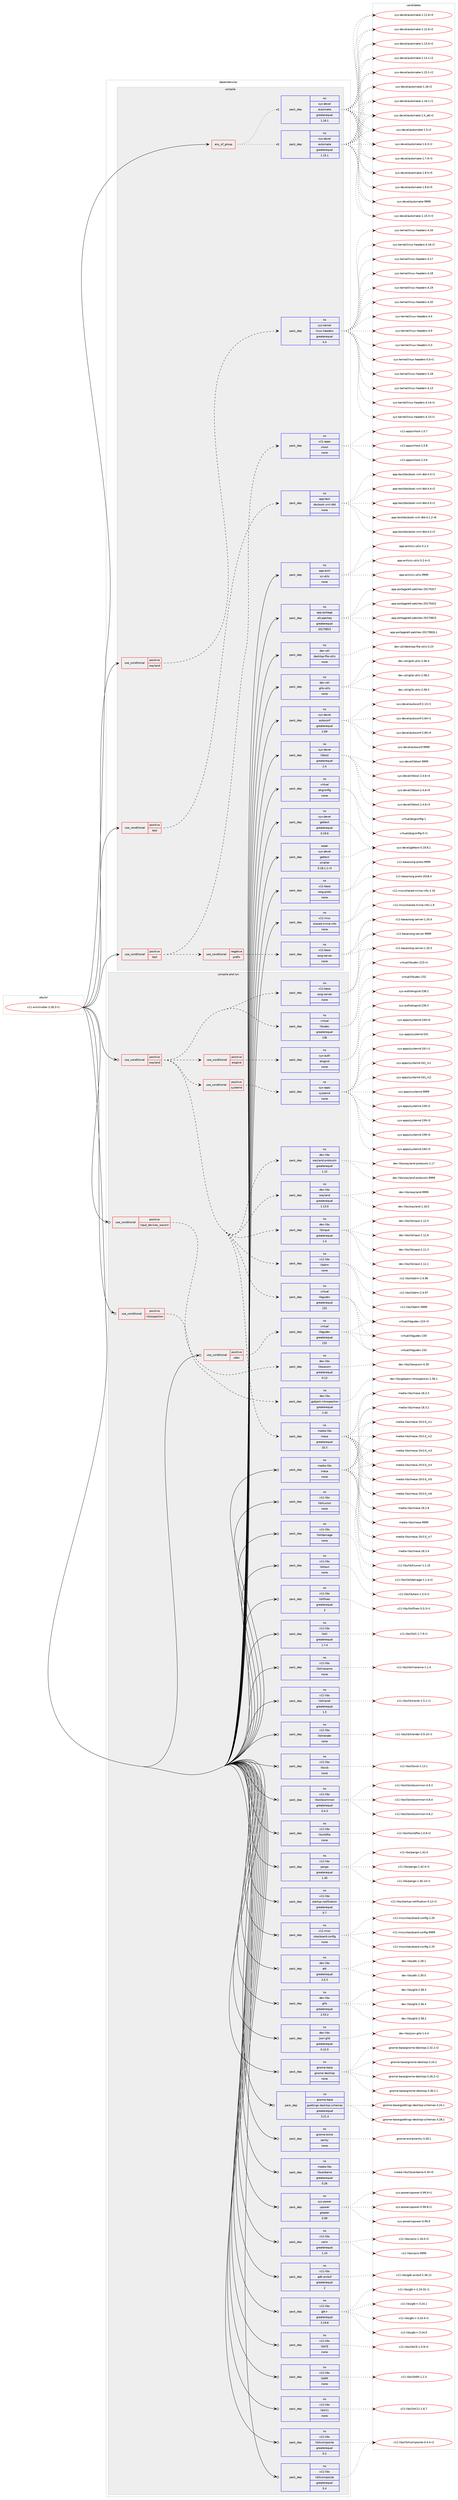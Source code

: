 digraph prolog {

# *************
# Graph options
# *************

newrank=true;
concentrate=true;
compound=true;
graph [rankdir=LR,fontname=Helvetica,fontsize=10,ranksep=1.5];#, ranksep=2.5, nodesep=0.2];
edge  [arrowhead=vee];
node  [fontname=Helvetica,fontsize=10];

# **********
# The ebuild
# **********

subgraph cluster_leftcol {
color=gray;
rank=same;
label=<<i>ebuild</i>>;
id [label="x11-wm/mutter-3.28.3-r1", color=red, width=4, href="../x11-wm/mutter-3.28.3-r1.svg"];
}

# ****************
# The dependencies
# ****************

subgraph cluster_midcol {
color=gray;
label=<<i>dependencies</i>>;
subgraph cluster_compile {
fillcolor="#eeeeee";
style=filled;
label=<<i>compile</i>>;
subgraph any28887 {
dependency1771249 [label=<<TABLE BORDER="0" CELLBORDER="1" CELLSPACING="0" CELLPADDING="4"><TR><TD CELLPADDING="10">any_of_group</TD></TR></TABLE>>, shape=none, color=red];subgraph pack1273874 {
dependency1771250 [label=<<TABLE BORDER="0" CELLBORDER="1" CELLSPACING="0" CELLPADDING="4" WIDTH="220"><TR><TD ROWSPAN="6" CELLPADDING="30">pack_dep</TD></TR><TR><TD WIDTH="110">no</TD></TR><TR><TD>sys-devel</TD></TR><TR><TD>automake</TD></TR><TR><TD>greaterequal</TD></TR><TR><TD>1.16.1</TD></TR></TABLE>>, shape=none, color=blue];
}
dependency1771249:e -> dependency1771250:w [weight=20,style="dotted",arrowhead="oinv"];
subgraph pack1273875 {
dependency1771251 [label=<<TABLE BORDER="0" CELLBORDER="1" CELLSPACING="0" CELLPADDING="4" WIDTH="220"><TR><TD ROWSPAN="6" CELLPADDING="30">pack_dep</TD></TR><TR><TD WIDTH="110">no</TD></TR><TR><TD>sys-devel</TD></TR><TR><TD>automake</TD></TR><TR><TD>greaterequal</TD></TR><TR><TD>1.15.1</TD></TR></TABLE>>, shape=none, color=blue];
}
dependency1771249:e -> dependency1771251:w [weight=20,style="dotted",arrowhead="oinv"];
}
id:e -> dependency1771249:w [weight=20,style="solid",arrowhead="vee"];
subgraph cond467475 {
dependency1771252 [label=<<TABLE BORDER="0" CELLBORDER="1" CELLSPACING="0" CELLPADDING="4"><TR><TD ROWSPAN="3" CELLPADDING="10">use_conditional</TD></TR><TR><TD>positive</TD></TR><TR><TD>test</TD></TR></TABLE>>, shape=none, color=red];
subgraph cond467476 {
dependency1771253 [label=<<TABLE BORDER="0" CELLBORDER="1" CELLSPACING="0" CELLPADDING="4"><TR><TD ROWSPAN="3" CELLPADDING="10">use_conditional</TD></TR><TR><TD>negative</TD></TR><TR><TD>prefix</TD></TR></TABLE>>, shape=none, color=red];
subgraph pack1273876 {
dependency1771254 [label=<<TABLE BORDER="0" CELLBORDER="1" CELLSPACING="0" CELLPADDING="4" WIDTH="220"><TR><TD ROWSPAN="6" CELLPADDING="30">pack_dep</TD></TR><TR><TD WIDTH="110">no</TD></TR><TR><TD>x11-base</TD></TR><TR><TD>xorg-server</TD></TR><TR><TD>none</TD></TR><TR><TD></TD></TR></TABLE>>, shape=none, color=blue];
}
dependency1771253:e -> dependency1771254:w [weight=20,style="dashed",arrowhead="vee"];
}
dependency1771252:e -> dependency1771253:w [weight=20,style="dashed",arrowhead="vee"];
subgraph pack1273877 {
dependency1771255 [label=<<TABLE BORDER="0" CELLBORDER="1" CELLSPACING="0" CELLPADDING="4" WIDTH="220"><TR><TD ROWSPAN="6" CELLPADDING="30">pack_dep</TD></TR><TR><TD WIDTH="110">no</TD></TR><TR><TD>x11-apps</TD></TR><TR><TD>xhost</TD></TR><TR><TD>none</TD></TR><TR><TD></TD></TR></TABLE>>, shape=none, color=blue];
}
dependency1771252:e -> dependency1771255:w [weight=20,style="dashed",arrowhead="vee"];
}
id:e -> dependency1771252:w [weight=20,style="solid",arrowhead="vee"];
subgraph cond467477 {
dependency1771256 [label=<<TABLE BORDER="0" CELLBORDER="1" CELLSPACING="0" CELLPADDING="4"><TR><TD ROWSPAN="3" CELLPADDING="10">use_conditional</TD></TR><TR><TD>positive</TD></TR><TR><TD>test</TD></TR></TABLE>>, shape=none, color=red];
subgraph pack1273878 {
dependency1771257 [label=<<TABLE BORDER="0" CELLBORDER="1" CELLSPACING="0" CELLPADDING="4" WIDTH="220"><TR><TD ROWSPAN="6" CELLPADDING="30">pack_dep</TD></TR><TR><TD WIDTH="110">no</TD></TR><TR><TD>app-text</TD></TR><TR><TD>docbook-xml-dtd</TD></TR><TR><TD>none</TD></TR><TR><TD></TD></TR></TABLE>>, shape=none, color=blue];
}
dependency1771256:e -> dependency1771257:w [weight=20,style="dashed",arrowhead="vee"];
}
id:e -> dependency1771256:w [weight=20,style="solid",arrowhead="vee"];
subgraph cond467478 {
dependency1771258 [label=<<TABLE BORDER="0" CELLBORDER="1" CELLSPACING="0" CELLPADDING="4"><TR><TD ROWSPAN="3" CELLPADDING="10">use_conditional</TD></TR><TR><TD>positive</TD></TR><TR><TD>wayland</TD></TR></TABLE>>, shape=none, color=red];
subgraph pack1273879 {
dependency1771259 [label=<<TABLE BORDER="0" CELLBORDER="1" CELLSPACING="0" CELLPADDING="4" WIDTH="220"><TR><TD ROWSPAN="6" CELLPADDING="30">pack_dep</TD></TR><TR><TD WIDTH="110">no</TD></TR><TR><TD>sys-kernel</TD></TR><TR><TD>linux-headers</TD></TR><TR><TD>greaterequal</TD></TR><TR><TD>4.4</TD></TR></TABLE>>, shape=none, color=blue];
}
dependency1771258:e -> dependency1771259:w [weight=20,style="dashed",arrowhead="vee"];
}
id:e -> dependency1771258:w [weight=20,style="solid",arrowhead="vee"];
subgraph pack1273880 {
dependency1771260 [label=<<TABLE BORDER="0" CELLBORDER="1" CELLSPACING="0" CELLPADDING="4" WIDTH="220"><TR><TD ROWSPAN="6" CELLPADDING="30">pack_dep</TD></TR><TR><TD WIDTH="110">no</TD></TR><TR><TD>app-arch</TD></TR><TR><TD>xz-utils</TD></TR><TR><TD>none</TD></TR><TR><TD></TD></TR></TABLE>>, shape=none, color=blue];
}
id:e -> dependency1771260:w [weight=20,style="solid",arrowhead="vee"];
subgraph pack1273881 {
dependency1771261 [label=<<TABLE BORDER="0" CELLBORDER="1" CELLSPACING="0" CELLPADDING="4" WIDTH="220"><TR><TD ROWSPAN="6" CELLPADDING="30">pack_dep</TD></TR><TR><TD WIDTH="110">no</TD></TR><TR><TD>app-portage</TD></TR><TR><TD>elt-patches</TD></TR><TR><TD>greaterequal</TD></TR><TR><TD>20170815</TD></TR></TABLE>>, shape=none, color=blue];
}
id:e -> dependency1771261:w [weight=20,style="solid",arrowhead="vee"];
subgraph pack1273882 {
dependency1771262 [label=<<TABLE BORDER="0" CELLBORDER="1" CELLSPACING="0" CELLPADDING="4" WIDTH="220"><TR><TD ROWSPAN="6" CELLPADDING="30">pack_dep</TD></TR><TR><TD WIDTH="110">no</TD></TR><TR><TD>dev-util</TD></TR><TR><TD>desktop-file-utils</TD></TR><TR><TD>none</TD></TR><TR><TD></TD></TR></TABLE>>, shape=none, color=blue];
}
id:e -> dependency1771262:w [weight=20,style="solid",arrowhead="vee"];
subgraph pack1273883 {
dependency1771263 [label=<<TABLE BORDER="0" CELLBORDER="1" CELLSPACING="0" CELLPADDING="4" WIDTH="220"><TR><TD ROWSPAN="6" CELLPADDING="30">pack_dep</TD></TR><TR><TD WIDTH="110">no</TD></TR><TR><TD>dev-util</TD></TR><TR><TD>glib-utils</TD></TR><TR><TD>none</TD></TR><TR><TD></TD></TR></TABLE>>, shape=none, color=blue];
}
id:e -> dependency1771263:w [weight=20,style="solid",arrowhead="vee"];
subgraph pack1273884 {
dependency1771264 [label=<<TABLE BORDER="0" CELLBORDER="1" CELLSPACING="0" CELLPADDING="4" WIDTH="220"><TR><TD ROWSPAN="6" CELLPADDING="30">pack_dep</TD></TR><TR><TD WIDTH="110">no</TD></TR><TR><TD>sys-devel</TD></TR><TR><TD>autoconf</TD></TR><TR><TD>greaterequal</TD></TR><TR><TD>2.69</TD></TR></TABLE>>, shape=none, color=blue];
}
id:e -> dependency1771264:w [weight=20,style="solid",arrowhead="vee"];
subgraph pack1273885 {
dependency1771265 [label=<<TABLE BORDER="0" CELLBORDER="1" CELLSPACING="0" CELLPADDING="4" WIDTH="220"><TR><TD ROWSPAN="6" CELLPADDING="30">pack_dep</TD></TR><TR><TD WIDTH="110">no</TD></TR><TR><TD>sys-devel</TD></TR><TR><TD>gettext</TD></TR><TR><TD>greaterequal</TD></TR><TR><TD>0.19.6</TD></TR></TABLE>>, shape=none, color=blue];
}
id:e -> dependency1771265:w [weight=20,style="solid",arrowhead="vee"];
subgraph pack1273886 {
dependency1771266 [label=<<TABLE BORDER="0" CELLBORDER="1" CELLSPACING="0" CELLPADDING="4" WIDTH="220"><TR><TD ROWSPAN="6" CELLPADDING="30">pack_dep</TD></TR><TR><TD WIDTH="110">no</TD></TR><TR><TD>sys-devel</TD></TR><TR><TD>libtool</TD></TR><TR><TD>greaterequal</TD></TR><TR><TD>2.4</TD></TR></TABLE>>, shape=none, color=blue];
}
id:e -> dependency1771266:w [weight=20,style="solid",arrowhead="vee"];
subgraph pack1273887 {
dependency1771267 [label=<<TABLE BORDER="0" CELLBORDER="1" CELLSPACING="0" CELLPADDING="4" WIDTH="220"><TR><TD ROWSPAN="6" CELLPADDING="30">pack_dep</TD></TR><TR><TD WIDTH="110">no</TD></TR><TR><TD>virtual</TD></TR><TR><TD>pkgconfig</TD></TR><TR><TD>none</TD></TR><TR><TD></TD></TR></TABLE>>, shape=none, color=blue];
}
id:e -> dependency1771267:w [weight=20,style="solid",arrowhead="vee"];
subgraph pack1273888 {
dependency1771268 [label=<<TABLE BORDER="0" CELLBORDER="1" CELLSPACING="0" CELLPADDING="4" WIDTH="220"><TR><TD ROWSPAN="6" CELLPADDING="30">pack_dep</TD></TR><TR><TD WIDTH="110">no</TD></TR><TR><TD>x11-base</TD></TR><TR><TD>xorg-proto</TD></TR><TR><TD>none</TD></TR><TR><TD></TD></TR></TABLE>>, shape=none, color=blue];
}
id:e -> dependency1771268:w [weight=20,style="solid",arrowhead="vee"];
subgraph pack1273889 {
dependency1771269 [label=<<TABLE BORDER="0" CELLBORDER="1" CELLSPACING="0" CELLPADDING="4" WIDTH="220"><TR><TD ROWSPAN="6" CELLPADDING="30">pack_dep</TD></TR><TR><TD WIDTH="110">no</TD></TR><TR><TD>x11-misc</TD></TR><TR><TD>shared-mime-info</TD></TR><TR><TD>none</TD></TR><TR><TD></TD></TR></TABLE>>, shape=none, color=blue];
}
id:e -> dependency1771269:w [weight=20,style="solid",arrowhead="vee"];
subgraph pack1273890 {
dependency1771270 [label=<<TABLE BORDER="0" CELLBORDER="1" CELLSPACING="0" CELLPADDING="4" WIDTH="220"><TR><TD ROWSPAN="6" CELLPADDING="30">pack_dep</TD></TR><TR><TD WIDTH="110">weak</TD></TR><TR><TD>sys-devel</TD></TR><TR><TD>gettext</TD></TR><TR><TD>smaller</TD></TR><TR><TD>0.18.1.1-r3</TD></TR></TABLE>>, shape=none, color=blue];
}
id:e -> dependency1771270:w [weight=20,style="solid",arrowhead="vee"];
}
subgraph cluster_compileandrun {
fillcolor="#eeeeee";
style=filled;
label=<<i>compile and run</i>>;
subgraph cond467479 {
dependency1771271 [label=<<TABLE BORDER="0" CELLBORDER="1" CELLSPACING="0" CELLPADDING="4"><TR><TD ROWSPAN="3" CELLPADDING="10">use_conditional</TD></TR><TR><TD>positive</TD></TR><TR><TD>input_devices_wacom</TD></TR></TABLE>>, shape=none, color=red];
subgraph pack1273891 {
dependency1771272 [label=<<TABLE BORDER="0" CELLBORDER="1" CELLSPACING="0" CELLPADDING="4" WIDTH="220"><TR><TD ROWSPAN="6" CELLPADDING="30">pack_dep</TD></TR><TR><TD WIDTH="110">no</TD></TR><TR><TD>dev-libs</TD></TR><TR><TD>libwacom</TD></TR><TR><TD>greaterequal</TD></TR><TR><TD>0.13</TD></TR></TABLE>>, shape=none, color=blue];
}
dependency1771271:e -> dependency1771272:w [weight=20,style="dashed",arrowhead="vee"];
}
id:e -> dependency1771271:w [weight=20,style="solid",arrowhead="odotvee"];
subgraph cond467480 {
dependency1771273 [label=<<TABLE BORDER="0" CELLBORDER="1" CELLSPACING="0" CELLPADDING="4"><TR><TD ROWSPAN="3" CELLPADDING="10">use_conditional</TD></TR><TR><TD>positive</TD></TR><TR><TD>introspection</TD></TR></TABLE>>, shape=none, color=red];
subgraph pack1273892 {
dependency1771274 [label=<<TABLE BORDER="0" CELLBORDER="1" CELLSPACING="0" CELLPADDING="4" WIDTH="220"><TR><TD ROWSPAN="6" CELLPADDING="30">pack_dep</TD></TR><TR><TD WIDTH="110">no</TD></TR><TR><TD>dev-libs</TD></TR><TR><TD>gobject-introspection</TD></TR><TR><TD>greaterequal</TD></TR><TR><TD>1.42</TD></TR></TABLE>>, shape=none, color=blue];
}
dependency1771273:e -> dependency1771274:w [weight=20,style="dashed",arrowhead="vee"];
}
id:e -> dependency1771273:w [weight=20,style="solid",arrowhead="odotvee"];
subgraph cond467481 {
dependency1771275 [label=<<TABLE BORDER="0" CELLBORDER="1" CELLSPACING="0" CELLPADDING="4"><TR><TD ROWSPAN="3" CELLPADDING="10">use_conditional</TD></TR><TR><TD>positive</TD></TR><TR><TD>udev</TD></TR></TABLE>>, shape=none, color=red];
subgraph pack1273893 {
dependency1771276 [label=<<TABLE BORDER="0" CELLBORDER="1" CELLSPACING="0" CELLPADDING="4" WIDTH="220"><TR><TD ROWSPAN="6" CELLPADDING="30">pack_dep</TD></TR><TR><TD WIDTH="110">no</TD></TR><TR><TD>virtual</TD></TR><TR><TD>libgudev</TD></TR><TR><TD>greaterequal</TD></TR><TR><TD>232</TD></TR></TABLE>>, shape=none, color=blue];
}
dependency1771275:e -> dependency1771276:w [weight=20,style="dashed",arrowhead="vee"];
}
id:e -> dependency1771275:w [weight=20,style="solid",arrowhead="odotvee"];
subgraph cond467482 {
dependency1771277 [label=<<TABLE BORDER="0" CELLBORDER="1" CELLSPACING="0" CELLPADDING="4"><TR><TD ROWSPAN="3" CELLPADDING="10">use_conditional</TD></TR><TR><TD>positive</TD></TR><TR><TD>wayland</TD></TR></TABLE>>, shape=none, color=red];
subgraph pack1273894 {
dependency1771278 [label=<<TABLE BORDER="0" CELLBORDER="1" CELLSPACING="0" CELLPADDING="4" WIDTH="220"><TR><TD ROWSPAN="6" CELLPADDING="30">pack_dep</TD></TR><TR><TD WIDTH="110">no</TD></TR><TR><TD>dev-libs</TD></TR><TR><TD>libinput</TD></TR><TR><TD>greaterequal</TD></TR><TR><TD>1.4</TD></TR></TABLE>>, shape=none, color=blue];
}
dependency1771277:e -> dependency1771278:w [weight=20,style="dashed",arrowhead="vee"];
subgraph pack1273895 {
dependency1771279 [label=<<TABLE BORDER="0" CELLBORDER="1" CELLSPACING="0" CELLPADDING="4" WIDTH="220"><TR><TD ROWSPAN="6" CELLPADDING="30">pack_dep</TD></TR><TR><TD WIDTH="110">no</TD></TR><TR><TD>dev-libs</TD></TR><TR><TD>wayland</TD></TR><TR><TD>greaterequal</TD></TR><TR><TD>1.13.0</TD></TR></TABLE>>, shape=none, color=blue];
}
dependency1771277:e -> dependency1771279:w [weight=20,style="dashed",arrowhead="vee"];
subgraph pack1273896 {
dependency1771280 [label=<<TABLE BORDER="0" CELLBORDER="1" CELLSPACING="0" CELLPADDING="4" WIDTH="220"><TR><TD ROWSPAN="6" CELLPADDING="30">pack_dep</TD></TR><TR><TD WIDTH="110">no</TD></TR><TR><TD>dev-libs</TD></TR><TR><TD>wayland-protocols</TD></TR><TR><TD>greaterequal</TD></TR><TR><TD>1.12</TD></TR></TABLE>>, shape=none, color=blue];
}
dependency1771277:e -> dependency1771280:w [weight=20,style="dashed",arrowhead="vee"];
subgraph pack1273897 {
dependency1771281 [label=<<TABLE BORDER="0" CELLBORDER="1" CELLSPACING="0" CELLPADDING="4" WIDTH="220"><TR><TD ROWSPAN="6" CELLPADDING="30">pack_dep</TD></TR><TR><TD WIDTH="110">no</TD></TR><TR><TD>media-libs</TD></TR><TR><TD>mesa</TD></TR><TR><TD>greaterequal</TD></TR><TR><TD>10.3</TD></TR></TABLE>>, shape=none, color=blue];
}
dependency1771277:e -> dependency1771281:w [weight=20,style="dashed",arrowhead="vee"];
subgraph cond467483 {
dependency1771282 [label=<<TABLE BORDER="0" CELLBORDER="1" CELLSPACING="0" CELLPADDING="4"><TR><TD ROWSPAN="3" CELLPADDING="10">use_conditional</TD></TR><TR><TD>positive</TD></TR><TR><TD>systemd</TD></TR></TABLE>>, shape=none, color=red];
subgraph pack1273898 {
dependency1771283 [label=<<TABLE BORDER="0" CELLBORDER="1" CELLSPACING="0" CELLPADDING="4" WIDTH="220"><TR><TD ROWSPAN="6" CELLPADDING="30">pack_dep</TD></TR><TR><TD WIDTH="110">no</TD></TR><TR><TD>sys-apps</TD></TR><TR><TD>systemd</TD></TR><TR><TD>none</TD></TR><TR><TD></TD></TR></TABLE>>, shape=none, color=blue];
}
dependency1771282:e -> dependency1771283:w [weight=20,style="dashed",arrowhead="vee"];
}
dependency1771277:e -> dependency1771282:w [weight=20,style="dashed",arrowhead="vee"];
subgraph cond467484 {
dependency1771284 [label=<<TABLE BORDER="0" CELLBORDER="1" CELLSPACING="0" CELLPADDING="4"><TR><TD ROWSPAN="3" CELLPADDING="10">use_conditional</TD></TR><TR><TD>positive</TD></TR><TR><TD>elogind</TD></TR></TABLE>>, shape=none, color=red];
subgraph pack1273899 {
dependency1771285 [label=<<TABLE BORDER="0" CELLBORDER="1" CELLSPACING="0" CELLPADDING="4" WIDTH="220"><TR><TD ROWSPAN="6" CELLPADDING="30">pack_dep</TD></TR><TR><TD WIDTH="110">no</TD></TR><TR><TD>sys-auth</TD></TR><TR><TD>elogind</TD></TR><TR><TD>none</TD></TR><TR><TD></TD></TR></TABLE>>, shape=none, color=blue];
}
dependency1771284:e -> dependency1771285:w [weight=20,style="dashed",arrowhead="vee"];
}
dependency1771277:e -> dependency1771284:w [weight=20,style="dashed",arrowhead="vee"];
subgraph pack1273900 {
dependency1771286 [label=<<TABLE BORDER="0" CELLBORDER="1" CELLSPACING="0" CELLPADDING="4" WIDTH="220"><TR><TD ROWSPAN="6" CELLPADDING="30">pack_dep</TD></TR><TR><TD WIDTH="110">no</TD></TR><TR><TD>virtual</TD></TR><TR><TD>libgudev</TD></TR><TR><TD>greaterequal</TD></TR><TR><TD>232</TD></TR></TABLE>>, shape=none, color=blue];
}
dependency1771277:e -> dependency1771286:w [weight=20,style="dashed",arrowhead="vee"];
subgraph pack1273901 {
dependency1771287 [label=<<TABLE BORDER="0" CELLBORDER="1" CELLSPACING="0" CELLPADDING="4" WIDTH="220"><TR><TD ROWSPAN="6" CELLPADDING="30">pack_dep</TD></TR><TR><TD WIDTH="110">no</TD></TR><TR><TD>virtual</TD></TR><TR><TD>libudev</TD></TR><TR><TD>greaterequal</TD></TR><TR><TD>136</TD></TR></TABLE>>, shape=none, color=blue];
}
dependency1771277:e -> dependency1771287:w [weight=20,style="dashed",arrowhead="vee"];
subgraph pack1273902 {
dependency1771288 [label=<<TABLE BORDER="0" CELLBORDER="1" CELLSPACING="0" CELLPADDING="4" WIDTH="220"><TR><TD ROWSPAN="6" CELLPADDING="30">pack_dep</TD></TR><TR><TD WIDTH="110">no</TD></TR><TR><TD>x11-base</TD></TR><TR><TD>xorg-server</TD></TR><TR><TD>none</TD></TR><TR><TD></TD></TR></TABLE>>, shape=none, color=blue];
}
dependency1771277:e -> dependency1771288:w [weight=20,style="dashed",arrowhead="vee"];
subgraph pack1273903 {
dependency1771289 [label=<<TABLE BORDER="0" CELLBORDER="1" CELLSPACING="0" CELLPADDING="4" WIDTH="220"><TR><TD ROWSPAN="6" CELLPADDING="30">pack_dep</TD></TR><TR><TD WIDTH="110">no</TD></TR><TR><TD>x11-libs</TD></TR><TR><TD>libdrm</TD></TR><TR><TD>none</TD></TR><TR><TD></TD></TR></TABLE>>, shape=none, color=blue];
}
dependency1771277:e -> dependency1771289:w [weight=20,style="dashed",arrowhead="vee"];
}
id:e -> dependency1771277:w [weight=20,style="solid",arrowhead="odotvee"];
subgraph pack1273904 {
dependency1771290 [label=<<TABLE BORDER="0" CELLBORDER="1" CELLSPACING="0" CELLPADDING="4" WIDTH="220"><TR><TD ROWSPAN="6" CELLPADDING="30">pack_dep</TD></TR><TR><TD WIDTH="110">no</TD></TR><TR><TD>dev-libs</TD></TR><TR><TD>atk</TD></TR><TR><TD>greaterequal</TD></TR><TR><TD>2.5.3</TD></TR></TABLE>>, shape=none, color=blue];
}
id:e -> dependency1771290:w [weight=20,style="solid",arrowhead="odotvee"];
subgraph pack1273905 {
dependency1771291 [label=<<TABLE BORDER="0" CELLBORDER="1" CELLSPACING="0" CELLPADDING="4" WIDTH="220"><TR><TD ROWSPAN="6" CELLPADDING="30">pack_dep</TD></TR><TR><TD WIDTH="110">no</TD></TR><TR><TD>dev-libs</TD></TR><TR><TD>glib</TD></TR><TR><TD>greaterequal</TD></TR><TR><TD>2.53.2</TD></TR></TABLE>>, shape=none, color=blue];
}
id:e -> dependency1771291:w [weight=20,style="solid",arrowhead="odotvee"];
subgraph pack1273906 {
dependency1771292 [label=<<TABLE BORDER="0" CELLBORDER="1" CELLSPACING="0" CELLPADDING="4" WIDTH="220"><TR><TD ROWSPAN="6" CELLPADDING="30">pack_dep</TD></TR><TR><TD WIDTH="110">no</TD></TR><TR><TD>dev-libs</TD></TR><TR><TD>json-glib</TD></TR><TR><TD>greaterequal</TD></TR><TR><TD>0.12.0</TD></TR></TABLE>>, shape=none, color=blue];
}
id:e -> dependency1771292:w [weight=20,style="solid",arrowhead="odotvee"];
subgraph pack1273907 {
dependency1771293 [label=<<TABLE BORDER="0" CELLBORDER="1" CELLSPACING="0" CELLPADDING="4" WIDTH="220"><TR><TD ROWSPAN="6" CELLPADDING="30">pack_dep</TD></TR><TR><TD WIDTH="110">no</TD></TR><TR><TD>gnome-base</TD></TR><TR><TD>gnome-desktop</TD></TR><TR><TD>none</TD></TR><TR><TD></TD></TR></TABLE>>, shape=none, color=blue];
}
id:e -> dependency1771293:w [weight=20,style="solid",arrowhead="odotvee"];
subgraph pack1273908 {
dependency1771294 [label=<<TABLE BORDER="0" CELLBORDER="1" CELLSPACING="0" CELLPADDING="4" WIDTH="220"><TR><TD ROWSPAN="6" CELLPADDING="30">pack_dep</TD></TR><TR><TD WIDTH="110">no</TD></TR><TR><TD>gnome-base</TD></TR><TR><TD>gsettings-desktop-schemas</TD></TR><TR><TD>greaterequal</TD></TR><TR><TD>3.21.4</TD></TR></TABLE>>, shape=none, color=blue];
}
id:e -> dependency1771294:w [weight=20,style="solid",arrowhead="odotvee"];
subgraph pack1273909 {
dependency1771295 [label=<<TABLE BORDER="0" CELLBORDER="1" CELLSPACING="0" CELLPADDING="4" WIDTH="220"><TR><TD ROWSPAN="6" CELLPADDING="30">pack_dep</TD></TR><TR><TD WIDTH="110">no</TD></TR><TR><TD>gnome-extra</TD></TR><TR><TD>zenity</TD></TR><TR><TD>none</TD></TR><TR><TD></TD></TR></TABLE>>, shape=none, color=blue];
}
id:e -> dependency1771295:w [weight=20,style="solid",arrowhead="odotvee"];
subgraph pack1273910 {
dependency1771296 [label=<<TABLE BORDER="0" CELLBORDER="1" CELLSPACING="0" CELLPADDING="4" WIDTH="220"><TR><TD ROWSPAN="6" CELLPADDING="30">pack_dep</TD></TR><TR><TD WIDTH="110">no</TD></TR><TR><TD>media-libs</TD></TR><TR><TD>libcanberra</TD></TR><TR><TD>greaterequal</TD></TR><TR><TD>0.26</TD></TR></TABLE>>, shape=none, color=blue];
}
id:e -> dependency1771296:w [weight=20,style="solid",arrowhead="odotvee"];
subgraph pack1273911 {
dependency1771297 [label=<<TABLE BORDER="0" CELLBORDER="1" CELLSPACING="0" CELLPADDING="4" WIDTH="220"><TR><TD ROWSPAN="6" CELLPADDING="30">pack_dep</TD></TR><TR><TD WIDTH="110">no</TD></TR><TR><TD>media-libs</TD></TR><TR><TD>mesa</TD></TR><TR><TD>none</TD></TR><TR><TD></TD></TR></TABLE>>, shape=none, color=blue];
}
id:e -> dependency1771297:w [weight=20,style="solid",arrowhead="odotvee"];
subgraph pack1273912 {
dependency1771298 [label=<<TABLE BORDER="0" CELLBORDER="1" CELLSPACING="0" CELLPADDING="4" WIDTH="220"><TR><TD ROWSPAN="6" CELLPADDING="30">pack_dep</TD></TR><TR><TD WIDTH="110">no</TD></TR><TR><TD>sys-power</TD></TR><TR><TD>upower</TD></TR><TR><TD>greater</TD></TR><TR><TD>0.99</TD></TR></TABLE>>, shape=none, color=blue];
}
id:e -> dependency1771298:w [weight=20,style="solid",arrowhead="odotvee"];
subgraph pack1273913 {
dependency1771299 [label=<<TABLE BORDER="0" CELLBORDER="1" CELLSPACING="0" CELLPADDING="4" WIDTH="220"><TR><TD ROWSPAN="6" CELLPADDING="30">pack_dep</TD></TR><TR><TD WIDTH="110">no</TD></TR><TR><TD>x11-libs</TD></TR><TR><TD>cairo</TD></TR><TR><TD>greaterequal</TD></TR><TR><TD>1.14</TD></TR></TABLE>>, shape=none, color=blue];
}
id:e -> dependency1771299:w [weight=20,style="solid",arrowhead="odotvee"];
subgraph pack1273914 {
dependency1771300 [label=<<TABLE BORDER="0" CELLBORDER="1" CELLSPACING="0" CELLPADDING="4" WIDTH="220"><TR><TD ROWSPAN="6" CELLPADDING="30">pack_dep</TD></TR><TR><TD WIDTH="110">no</TD></TR><TR><TD>x11-libs</TD></TR><TR><TD>gdk-pixbuf</TD></TR><TR><TD>greaterequal</TD></TR><TR><TD>2</TD></TR></TABLE>>, shape=none, color=blue];
}
id:e -> dependency1771300:w [weight=20,style="solid",arrowhead="odotvee"];
subgraph pack1273915 {
dependency1771301 [label=<<TABLE BORDER="0" CELLBORDER="1" CELLSPACING="0" CELLPADDING="4" WIDTH="220"><TR><TD ROWSPAN="6" CELLPADDING="30">pack_dep</TD></TR><TR><TD WIDTH="110">no</TD></TR><TR><TD>x11-libs</TD></TR><TR><TD>gtk+</TD></TR><TR><TD>greaterequal</TD></TR><TR><TD>3.19.8</TD></TR></TABLE>>, shape=none, color=blue];
}
id:e -> dependency1771301:w [weight=20,style="solid",arrowhead="odotvee"];
subgraph pack1273916 {
dependency1771302 [label=<<TABLE BORDER="0" CELLBORDER="1" CELLSPACING="0" CELLPADDING="4" WIDTH="220"><TR><TD ROWSPAN="6" CELLPADDING="30">pack_dep</TD></TR><TR><TD WIDTH="110">no</TD></TR><TR><TD>x11-libs</TD></TR><TR><TD>libICE</TD></TR><TR><TD>none</TD></TR><TR><TD></TD></TR></TABLE>>, shape=none, color=blue];
}
id:e -> dependency1771302:w [weight=20,style="solid",arrowhead="odotvee"];
subgraph pack1273917 {
dependency1771303 [label=<<TABLE BORDER="0" CELLBORDER="1" CELLSPACING="0" CELLPADDING="4" WIDTH="220"><TR><TD ROWSPAN="6" CELLPADDING="30">pack_dep</TD></TR><TR><TD WIDTH="110">no</TD></TR><TR><TD>x11-libs</TD></TR><TR><TD>libSM</TD></TR><TR><TD>none</TD></TR><TR><TD></TD></TR></TABLE>>, shape=none, color=blue];
}
id:e -> dependency1771303:w [weight=20,style="solid",arrowhead="odotvee"];
subgraph pack1273918 {
dependency1771304 [label=<<TABLE BORDER="0" CELLBORDER="1" CELLSPACING="0" CELLPADDING="4" WIDTH="220"><TR><TD ROWSPAN="6" CELLPADDING="30">pack_dep</TD></TR><TR><TD WIDTH="110">no</TD></TR><TR><TD>x11-libs</TD></TR><TR><TD>libX11</TD></TR><TR><TD>none</TD></TR><TR><TD></TD></TR></TABLE>>, shape=none, color=blue];
}
id:e -> dependency1771304:w [weight=20,style="solid",arrowhead="odotvee"];
subgraph pack1273919 {
dependency1771305 [label=<<TABLE BORDER="0" CELLBORDER="1" CELLSPACING="0" CELLPADDING="4" WIDTH="220"><TR><TD ROWSPAN="6" CELLPADDING="30">pack_dep</TD></TR><TR><TD WIDTH="110">no</TD></TR><TR><TD>x11-libs</TD></TR><TR><TD>libXcomposite</TD></TR><TR><TD>greaterequal</TD></TR><TR><TD>0.2</TD></TR></TABLE>>, shape=none, color=blue];
}
id:e -> dependency1771305:w [weight=20,style="solid",arrowhead="odotvee"];
subgraph pack1273920 {
dependency1771306 [label=<<TABLE BORDER="0" CELLBORDER="1" CELLSPACING="0" CELLPADDING="4" WIDTH="220"><TR><TD ROWSPAN="6" CELLPADDING="30">pack_dep</TD></TR><TR><TD WIDTH="110">no</TD></TR><TR><TD>x11-libs</TD></TR><TR><TD>libXcomposite</TD></TR><TR><TD>greaterequal</TD></TR><TR><TD>0.4</TD></TR></TABLE>>, shape=none, color=blue];
}
id:e -> dependency1771306:w [weight=20,style="solid",arrowhead="odotvee"];
subgraph pack1273921 {
dependency1771307 [label=<<TABLE BORDER="0" CELLBORDER="1" CELLSPACING="0" CELLPADDING="4" WIDTH="220"><TR><TD ROWSPAN="6" CELLPADDING="30">pack_dep</TD></TR><TR><TD WIDTH="110">no</TD></TR><TR><TD>x11-libs</TD></TR><TR><TD>libXcursor</TD></TR><TR><TD>none</TD></TR><TR><TD></TD></TR></TABLE>>, shape=none, color=blue];
}
id:e -> dependency1771307:w [weight=20,style="solid",arrowhead="odotvee"];
subgraph pack1273922 {
dependency1771308 [label=<<TABLE BORDER="0" CELLBORDER="1" CELLSPACING="0" CELLPADDING="4" WIDTH="220"><TR><TD ROWSPAN="6" CELLPADDING="30">pack_dep</TD></TR><TR><TD WIDTH="110">no</TD></TR><TR><TD>x11-libs</TD></TR><TR><TD>libXdamage</TD></TR><TR><TD>none</TD></TR><TR><TD></TD></TR></TABLE>>, shape=none, color=blue];
}
id:e -> dependency1771308:w [weight=20,style="solid",arrowhead="odotvee"];
subgraph pack1273923 {
dependency1771309 [label=<<TABLE BORDER="0" CELLBORDER="1" CELLSPACING="0" CELLPADDING="4" WIDTH="220"><TR><TD ROWSPAN="6" CELLPADDING="30">pack_dep</TD></TR><TR><TD WIDTH="110">no</TD></TR><TR><TD>x11-libs</TD></TR><TR><TD>libXext</TD></TR><TR><TD>none</TD></TR><TR><TD></TD></TR></TABLE>>, shape=none, color=blue];
}
id:e -> dependency1771309:w [weight=20,style="solid",arrowhead="odotvee"];
subgraph pack1273924 {
dependency1771310 [label=<<TABLE BORDER="0" CELLBORDER="1" CELLSPACING="0" CELLPADDING="4" WIDTH="220"><TR><TD ROWSPAN="6" CELLPADDING="30">pack_dep</TD></TR><TR><TD WIDTH="110">no</TD></TR><TR><TD>x11-libs</TD></TR><TR><TD>libXfixes</TD></TR><TR><TD>greaterequal</TD></TR><TR><TD>3</TD></TR></TABLE>>, shape=none, color=blue];
}
id:e -> dependency1771310:w [weight=20,style="solid",arrowhead="odotvee"];
subgraph pack1273925 {
dependency1771311 [label=<<TABLE BORDER="0" CELLBORDER="1" CELLSPACING="0" CELLPADDING="4" WIDTH="220"><TR><TD ROWSPAN="6" CELLPADDING="30">pack_dep</TD></TR><TR><TD WIDTH="110">no</TD></TR><TR><TD>x11-libs</TD></TR><TR><TD>libXi</TD></TR><TR><TD>greaterequal</TD></TR><TR><TD>1.7.4</TD></TR></TABLE>>, shape=none, color=blue];
}
id:e -> dependency1771311:w [weight=20,style="solid",arrowhead="odotvee"];
subgraph pack1273926 {
dependency1771312 [label=<<TABLE BORDER="0" CELLBORDER="1" CELLSPACING="0" CELLPADDING="4" WIDTH="220"><TR><TD ROWSPAN="6" CELLPADDING="30">pack_dep</TD></TR><TR><TD WIDTH="110">no</TD></TR><TR><TD>x11-libs</TD></TR><TR><TD>libXinerama</TD></TR><TR><TD>none</TD></TR><TR><TD></TD></TR></TABLE>>, shape=none, color=blue];
}
id:e -> dependency1771312:w [weight=20,style="solid",arrowhead="odotvee"];
subgraph pack1273927 {
dependency1771313 [label=<<TABLE BORDER="0" CELLBORDER="1" CELLSPACING="0" CELLPADDING="4" WIDTH="220"><TR><TD ROWSPAN="6" CELLPADDING="30">pack_dep</TD></TR><TR><TD WIDTH="110">no</TD></TR><TR><TD>x11-libs</TD></TR><TR><TD>libXrandr</TD></TR><TR><TD>greaterequal</TD></TR><TR><TD>1.5</TD></TR></TABLE>>, shape=none, color=blue];
}
id:e -> dependency1771313:w [weight=20,style="solid",arrowhead="odotvee"];
subgraph pack1273928 {
dependency1771314 [label=<<TABLE BORDER="0" CELLBORDER="1" CELLSPACING="0" CELLPADDING="4" WIDTH="220"><TR><TD ROWSPAN="6" CELLPADDING="30">pack_dep</TD></TR><TR><TD WIDTH="110">no</TD></TR><TR><TD>x11-libs</TD></TR><TR><TD>libXrender</TD></TR><TR><TD>none</TD></TR><TR><TD></TD></TR></TABLE>>, shape=none, color=blue];
}
id:e -> dependency1771314:w [weight=20,style="solid",arrowhead="odotvee"];
subgraph pack1273929 {
dependency1771315 [label=<<TABLE BORDER="0" CELLBORDER="1" CELLSPACING="0" CELLPADDING="4" WIDTH="220"><TR><TD ROWSPAN="6" CELLPADDING="30">pack_dep</TD></TR><TR><TD WIDTH="110">no</TD></TR><TR><TD>x11-libs</TD></TR><TR><TD>libxcb</TD></TR><TR><TD>none</TD></TR><TR><TD></TD></TR></TABLE>>, shape=none, color=blue];
}
id:e -> dependency1771315:w [weight=20,style="solid",arrowhead="odotvee"];
subgraph pack1273930 {
dependency1771316 [label=<<TABLE BORDER="0" CELLBORDER="1" CELLSPACING="0" CELLPADDING="4" WIDTH="220"><TR><TD ROWSPAN="6" CELLPADDING="30">pack_dep</TD></TR><TR><TD WIDTH="110">no</TD></TR><TR><TD>x11-libs</TD></TR><TR><TD>libxkbcommon</TD></TR><TR><TD>greaterequal</TD></TR><TR><TD>0.4.3</TD></TR></TABLE>>, shape=none, color=blue];
}
id:e -> dependency1771316:w [weight=20,style="solid",arrowhead="odotvee"];
subgraph pack1273931 {
dependency1771317 [label=<<TABLE BORDER="0" CELLBORDER="1" CELLSPACING="0" CELLPADDING="4" WIDTH="220"><TR><TD ROWSPAN="6" CELLPADDING="30">pack_dep</TD></TR><TR><TD WIDTH="110">no</TD></TR><TR><TD>x11-libs</TD></TR><TR><TD>libxkbfile</TD></TR><TR><TD>none</TD></TR><TR><TD></TD></TR></TABLE>>, shape=none, color=blue];
}
id:e -> dependency1771317:w [weight=20,style="solid",arrowhead="odotvee"];
subgraph pack1273932 {
dependency1771318 [label=<<TABLE BORDER="0" CELLBORDER="1" CELLSPACING="0" CELLPADDING="4" WIDTH="220"><TR><TD ROWSPAN="6" CELLPADDING="30">pack_dep</TD></TR><TR><TD WIDTH="110">no</TD></TR><TR><TD>x11-libs</TD></TR><TR><TD>pango</TD></TR><TR><TD>greaterequal</TD></TR><TR><TD>1.30</TD></TR></TABLE>>, shape=none, color=blue];
}
id:e -> dependency1771318:w [weight=20,style="solid",arrowhead="odotvee"];
subgraph pack1273933 {
dependency1771319 [label=<<TABLE BORDER="0" CELLBORDER="1" CELLSPACING="0" CELLPADDING="4" WIDTH="220"><TR><TD ROWSPAN="6" CELLPADDING="30">pack_dep</TD></TR><TR><TD WIDTH="110">no</TD></TR><TR><TD>x11-libs</TD></TR><TR><TD>startup-notification</TD></TR><TR><TD>greaterequal</TD></TR><TR><TD>0.7</TD></TR></TABLE>>, shape=none, color=blue];
}
id:e -> dependency1771319:w [weight=20,style="solid",arrowhead="odotvee"];
subgraph pack1273934 {
dependency1771320 [label=<<TABLE BORDER="0" CELLBORDER="1" CELLSPACING="0" CELLPADDING="4" WIDTH="220"><TR><TD ROWSPAN="6" CELLPADDING="30">pack_dep</TD></TR><TR><TD WIDTH="110">no</TD></TR><TR><TD>x11-misc</TD></TR><TR><TD>xkeyboard-config</TD></TR><TR><TD>none</TD></TR><TR><TD></TD></TR></TABLE>>, shape=none, color=blue];
}
id:e -> dependency1771320:w [weight=20,style="solid",arrowhead="odotvee"];
}
subgraph cluster_run {
fillcolor="#eeeeee";
style=filled;
label=<<i>run</i>>;
}
}

# **************
# The candidates
# **************

subgraph cluster_choices {
rank=same;
color=gray;
label=<<i>candidates</i>>;

subgraph choice1273874 {
color=black;
nodesep=1;
choice11512111545100101118101108479711711611110997107101454946494846514511451 [label="sys-devel/automake-1.10.3-r3", color=red, width=4,href="../sys-devel/automake-1.10.3-r3.svg"];
choice11512111545100101118101108479711711611110997107101454946494946544511451 [label="sys-devel/automake-1.11.6-r3", color=red, width=4,href="../sys-devel/automake-1.11.6-r3.svg"];
choice11512111545100101118101108479711711611110997107101454946495046544511450 [label="sys-devel/automake-1.12.6-r2", color=red, width=4,href="../sys-devel/automake-1.12.6-r2.svg"];
choice11512111545100101118101108479711711611110997107101454946495146524511450 [label="sys-devel/automake-1.13.4-r2", color=red, width=4,href="../sys-devel/automake-1.13.4-r2.svg"];
choice11512111545100101118101108479711711611110997107101454946495246494511450 [label="sys-devel/automake-1.14.1-r2", color=red, width=4,href="../sys-devel/automake-1.14.1-r2.svg"];
choice11512111545100101118101108479711711611110997107101454946495346494511450 [label="sys-devel/automake-1.15.1-r2", color=red, width=4,href="../sys-devel/automake-1.15.1-r2.svg"];
choice1151211154510010111810110847971171161111099710710145494649544511450 [label="sys-devel/automake-1.16-r2", color=red, width=4,href="../sys-devel/automake-1.16-r2.svg"];
choice11512111545100101118101108479711711611110997107101454946495446494511449 [label="sys-devel/automake-1.16.1-r1", color=red, width=4,href="../sys-devel/automake-1.16.1-r1.svg"];
choice115121115451001011181011084797117116111109971071014549465295112544511450 [label="sys-devel/automake-1.4_p6-r2", color=red, width=4,href="../sys-devel/automake-1.4_p6-r2.svg"];
choice11512111545100101118101108479711711611110997107101454946534511450 [label="sys-devel/automake-1.5-r2", color=red, width=4,href="../sys-devel/automake-1.5-r2.svg"];
choice115121115451001011181011084797117116111109971071014549465446514511450 [label="sys-devel/automake-1.6.3-r2", color=red, width=4,href="../sys-devel/automake-1.6.3-r2.svg"];
choice115121115451001011181011084797117116111109971071014549465546574511451 [label="sys-devel/automake-1.7.9-r3", color=red, width=4,href="../sys-devel/automake-1.7.9-r3.svg"];
choice115121115451001011181011084797117116111109971071014549465646534511453 [label="sys-devel/automake-1.8.5-r5", color=red, width=4,href="../sys-devel/automake-1.8.5-r5.svg"];
choice115121115451001011181011084797117116111109971071014549465746544511453 [label="sys-devel/automake-1.9.6-r5", color=red, width=4,href="../sys-devel/automake-1.9.6-r5.svg"];
choice115121115451001011181011084797117116111109971071014557575757 [label="sys-devel/automake-9999", color=red, width=4,href="../sys-devel/automake-9999.svg"];
dependency1771250:e -> choice11512111545100101118101108479711711611110997107101454946494846514511451:w [style=dotted,weight="100"];
dependency1771250:e -> choice11512111545100101118101108479711711611110997107101454946494946544511451:w [style=dotted,weight="100"];
dependency1771250:e -> choice11512111545100101118101108479711711611110997107101454946495046544511450:w [style=dotted,weight="100"];
dependency1771250:e -> choice11512111545100101118101108479711711611110997107101454946495146524511450:w [style=dotted,weight="100"];
dependency1771250:e -> choice11512111545100101118101108479711711611110997107101454946495246494511450:w [style=dotted,weight="100"];
dependency1771250:e -> choice11512111545100101118101108479711711611110997107101454946495346494511450:w [style=dotted,weight="100"];
dependency1771250:e -> choice1151211154510010111810110847971171161111099710710145494649544511450:w [style=dotted,weight="100"];
dependency1771250:e -> choice11512111545100101118101108479711711611110997107101454946495446494511449:w [style=dotted,weight="100"];
dependency1771250:e -> choice115121115451001011181011084797117116111109971071014549465295112544511450:w [style=dotted,weight="100"];
dependency1771250:e -> choice11512111545100101118101108479711711611110997107101454946534511450:w [style=dotted,weight="100"];
dependency1771250:e -> choice115121115451001011181011084797117116111109971071014549465446514511450:w [style=dotted,weight="100"];
dependency1771250:e -> choice115121115451001011181011084797117116111109971071014549465546574511451:w [style=dotted,weight="100"];
dependency1771250:e -> choice115121115451001011181011084797117116111109971071014549465646534511453:w [style=dotted,weight="100"];
dependency1771250:e -> choice115121115451001011181011084797117116111109971071014549465746544511453:w [style=dotted,weight="100"];
dependency1771250:e -> choice115121115451001011181011084797117116111109971071014557575757:w [style=dotted,weight="100"];
}
subgraph choice1273875 {
color=black;
nodesep=1;
choice11512111545100101118101108479711711611110997107101454946494846514511451 [label="sys-devel/automake-1.10.3-r3", color=red, width=4,href="../sys-devel/automake-1.10.3-r3.svg"];
choice11512111545100101118101108479711711611110997107101454946494946544511451 [label="sys-devel/automake-1.11.6-r3", color=red, width=4,href="../sys-devel/automake-1.11.6-r3.svg"];
choice11512111545100101118101108479711711611110997107101454946495046544511450 [label="sys-devel/automake-1.12.6-r2", color=red, width=4,href="../sys-devel/automake-1.12.6-r2.svg"];
choice11512111545100101118101108479711711611110997107101454946495146524511450 [label="sys-devel/automake-1.13.4-r2", color=red, width=4,href="../sys-devel/automake-1.13.4-r2.svg"];
choice11512111545100101118101108479711711611110997107101454946495246494511450 [label="sys-devel/automake-1.14.1-r2", color=red, width=4,href="../sys-devel/automake-1.14.1-r2.svg"];
choice11512111545100101118101108479711711611110997107101454946495346494511450 [label="sys-devel/automake-1.15.1-r2", color=red, width=4,href="../sys-devel/automake-1.15.1-r2.svg"];
choice1151211154510010111810110847971171161111099710710145494649544511450 [label="sys-devel/automake-1.16-r2", color=red, width=4,href="../sys-devel/automake-1.16-r2.svg"];
choice11512111545100101118101108479711711611110997107101454946495446494511449 [label="sys-devel/automake-1.16.1-r1", color=red, width=4,href="../sys-devel/automake-1.16.1-r1.svg"];
choice115121115451001011181011084797117116111109971071014549465295112544511450 [label="sys-devel/automake-1.4_p6-r2", color=red, width=4,href="../sys-devel/automake-1.4_p6-r2.svg"];
choice11512111545100101118101108479711711611110997107101454946534511450 [label="sys-devel/automake-1.5-r2", color=red, width=4,href="../sys-devel/automake-1.5-r2.svg"];
choice115121115451001011181011084797117116111109971071014549465446514511450 [label="sys-devel/automake-1.6.3-r2", color=red, width=4,href="../sys-devel/automake-1.6.3-r2.svg"];
choice115121115451001011181011084797117116111109971071014549465546574511451 [label="sys-devel/automake-1.7.9-r3", color=red, width=4,href="../sys-devel/automake-1.7.9-r3.svg"];
choice115121115451001011181011084797117116111109971071014549465646534511453 [label="sys-devel/automake-1.8.5-r5", color=red, width=4,href="../sys-devel/automake-1.8.5-r5.svg"];
choice115121115451001011181011084797117116111109971071014549465746544511453 [label="sys-devel/automake-1.9.6-r5", color=red, width=4,href="../sys-devel/automake-1.9.6-r5.svg"];
choice115121115451001011181011084797117116111109971071014557575757 [label="sys-devel/automake-9999", color=red, width=4,href="../sys-devel/automake-9999.svg"];
dependency1771251:e -> choice11512111545100101118101108479711711611110997107101454946494846514511451:w [style=dotted,weight="100"];
dependency1771251:e -> choice11512111545100101118101108479711711611110997107101454946494946544511451:w [style=dotted,weight="100"];
dependency1771251:e -> choice11512111545100101118101108479711711611110997107101454946495046544511450:w [style=dotted,weight="100"];
dependency1771251:e -> choice11512111545100101118101108479711711611110997107101454946495146524511450:w [style=dotted,weight="100"];
dependency1771251:e -> choice11512111545100101118101108479711711611110997107101454946495246494511450:w [style=dotted,weight="100"];
dependency1771251:e -> choice11512111545100101118101108479711711611110997107101454946495346494511450:w [style=dotted,weight="100"];
dependency1771251:e -> choice1151211154510010111810110847971171161111099710710145494649544511450:w [style=dotted,weight="100"];
dependency1771251:e -> choice11512111545100101118101108479711711611110997107101454946495446494511449:w [style=dotted,weight="100"];
dependency1771251:e -> choice115121115451001011181011084797117116111109971071014549465295112544511450:w [style=dotted,weight="100"];
dependency1771251:e -> choice11512111545100101118101108479711711611110997107101454946534511450:w [style=dotted,weight="100"];
dependency1771251:e -> choice115121115451001011181011084797117116111109971071014549465446514511450:w [style=dotted,weight="100"];
dependency1771251:e -> choice115121115451001011181011084797117116111109971071014549465546574511451:w [style=dotted,weight="100"];
dependency1771251:e -> choice115121115451001011181011084797117116111109971071014549465646534511453:w [style=dotted,weight="100"];
dependency1771251:e -> choice115121115451001011181011084797117116111109971071014549465746544511453:w [style=dotted,weight="100"];
dependency1771251:e -> choice115121115451001011181011084797117116111109971071014557575757:w [style=dotted,weight="100"];
}
subgraph choice1273876 {
color=black;
nodesep=1;
choice1204949459897115101471201111141034511510111411810111445494650484651 [label="x11-base/xorg-server-1.20.3", color=red, width=4,href="../x11-base/xorg-server-1.20.3.svg"];
choice1204949459897115101471201111141034511510111411810111445494650484652 [label="x11-base/xorg-server-1.20.4", color=red, width=4,href="../x11-base/xorg-server-1.20.4.svg"];
choice120494945989711510147120111114103451151011141181011144557575757 [label="x11-base/xorg-server-9999", color=red, width=4,href="../x11-base/xorg-server-9999.svg"];
dependency1771254:e -> choice1204949459897115101471201111141034511510111411810111445494650484651:w [style=dotted,weight="100"];
dependency1771254:e -> choice1204949459897115101471201111141034511510111411810111445494650484652:w [style=dotted,weight="100"];
dependency1771254:e -> choice120494945989711510147120111114103451151011141181011144557575757:w [style=dotted,weight="100"];
}
subgraph choice1273877 {
color=black;
nodesep=1;
choice1204949459711211211547120104111115116454946484654 [label="x11-apps/xhost-1.0.6", color=red, width=4,href="../x11-apps/xhost-1.0.6.svg"];
choice1204949459711211211547120104111115116454946484655 [label="x11-apps/xhost-1.0.7", color=red, width=4,href="../x11-apps/xhost-1.0.7.svg"];
choice1204949459711211211547120104111115116454946484656 [label="x11-apps/xhost-1.0.8", color=red, width=4,href="../x11-apps/xhost-1.0.8.svg"];
dependency1771255:e -> choice1204949459711211211547120104111115116454946484654:w [style=dotted,weight="100"];
dependency1771255:e -> choice1204949459711211211547120104111115116454946484655:w [style=dotted,weight="100"];
dependency1771255:e -> choice1204949459711211211547120104111115116454946484656:w [style=dotted,weight="100"];
}
subgraph choice1273878 {
color=black;
nodesep=1;
choice971121124511610112011647100111999811111110745120109108451001161004552464946504511454 [label="app-text/docbook-xml-dtd-4.1.2-r6", color=red, width=4,href="../app-text/docbook-xml-dtd-4.1.2-r6.svg"];
choice97112112451161011201164710011199981111111074512010910845100116100455246504511450 [label="app-text/docbook-xml-dtd-4.2-r2", color=red, width=4,href="../app-text/docbook-xml-dtd-4.2-r2.svg"];
choice97112112451161011201164710011199981111111074512010910845100116100455246514511449 [label="app-text/docbook-xml-dtd-4.3-r1", color=red, width=4,href="../app-text/docbook-xml-dtd-4.3-r1.svg"];
choice97112112451161011201164710011199981111111074512010910845100116100455246524511450 [label="app-text/docbook-xml-dtd-4.4-r2", color=red, width=4,href="../app-text/docbook-xml-dtd-4.4-r2.svg"];
choice97112112451161011201164710011199981111111074512010910845100116100455246534511449 [label="app-text/docbook-xml-dtd-4.5-r1", color=red, width=4,href="../app-text/docbook-xml-dtd-4.5-r1.svg"];
dependency1771257:e -> choice971121124511610112011647100111999811111110745120109108451001161004552464946504511454:w [style=dotted,weight="100"];
dependency1771257:e -> choice97112112451161011201164710011199981111111074512010910845100116100455246504511450:w [style=dotted,weight="100"];
dependency1771257:e -> choice97112112451161011201164710011199981111111074512010910845100116100455246514511449:w [style=dotted,weight="100"];
dependency1771257:e -> choice97112112451161011201164710011199981111111074512010910845100116100455246524511450:w [style=dotted,weight="100"];
dependency1771257:e -> choice97112112451161011201164710011199981111111074512010910845100116100455246534511449:w [style=dotted,weight="100"];
}
subgraph choice1273879 {
color=black;
nodesep=1;
choice115121115451071011141101011084710810511011712045104101971001011141154551464956 [label="sys-kernel/linux-headers-3.18", color=red, width=4,href="../sys-kernel/linux-headers-3.18.svg"];
choice115121115451071011141101011084710810511011712045104101971001011141154552464951 [label="sys-kernel/linux-headers-4.13", color=red, width=4,href="../sys-kernel/linux-headers-4.13.svg"];
choice1151211154510710111411010110847108105110117120451041019710010111411545524649524511449 [label="sys-kernel/linux-headers-4.14-r1", color=red, width=4,href="../sys-kernel/linux-headers-4.14-r1.svg"];
choice1151211154510710111411010110847108105110117120451041019710010111411545524649534511449 [label="sys-kernel/linux-headers-4.15-r1", color=red, width=4,href="../sys-kernel/linux-headers-4.15-r1.svg"];
choice115121115451071011141101011084710810511011712045104101971001011141154552464954 [label="sys-kernel/linux-headers-4.16", color=red, width=4,href="../sys-kernel/linux-headers-4.16.svg"];
choice1151211154510710111411010110847108105110117120451041019710010111411545524649544511450 [label="sys-kernel/linux-headers-4.16-r2", color=red, width=4,href="../sys-kernel/linux-headers-4.16-r2.svg"];
choice115121115451071011141101011084710810511011712045104101971001011141154552464955 [label="sys-kernel/linux-headers-4.17", color=red, width=4,href="../sys-kernel/linux-headers-4.17.svg"];
choice115121115451071011141101011084710810511011712045104101971001011141154552464956 [label="sys-kernel/linux-headers-4.18", color=red, width=4,href="../sys-kernel/linux-headers-4.18.svg"];
choice115121115451071011141101011084710810511011712045104101971001011141154552464957 [label="sys-kernel/linux-headers-4.19", color=red, width=4,href="../sys-kernel/linux-headers-4.19.svg"];
choice115121115451071011141101011084710810511011712045104101971001011141154552465048 [label="sys-kernel/linux-headers-4.20", color=red, width=4,href="../sys-kernel/linux-headers-4.20.svg"];
choice1151211154510710111411010110847108105110117120451041019710010111411545524652 [label="sys-kernel/linux-headers-4.4", color=red, width=4,href="../sys-kernel/linux-headers-4.4.svg"];
choice1151211154510710111411010110847108105110117120451041019710010111411545524657 [label="sys-kernel/linux-headers-4.9", color=red, width=4,href="../sys-kernel/linux-headers-4.9.svg"];
choice1151211154510710111411010110847108105110117120451041019710010111411545534648 [label="sys-kernel/linux-headers-5.0", color=red, width=4,href="../sys-kernel/linux-headers-5.0.svg"];
choice11512111545107101114110101108471081051101171204510410197100101114115455346484511449 [label="sys-kernel/linux-headers-5.0-r1", color=red, width=4,href="../sys-kernel/linux-headers-5.0-r1.svg"];
dependency1771259:e -> choice115121115451071011141101011084710810511011712045104101971001011141154551464956:w [style=dotted,weight="100"];
dependency1771259:e -> choice115121115451071011141101011084710810511011712045104101971001011141154552464951:w [style=dotted,weight="100"];
dependency1771259:e -> choice1151211154510710111411010110847108105110117120451041019710010111411545524649524511449:w [style=dotted,weight="100"];
dependency1771259:e -> choice1151211154510710111411010110847108105110117120451041019710010111411545524649534511449:w [style=dotted,weight="100"];
dependency1771259:e -> choice115121115451071011141101011084710810511011712045104101971001011141154552464954:w [style=dotted,weight="100"];
dependency1771259:e -> choice1151211154510710111411010110847108105110117120451041019710010111411545524649544511450:w [style=dotted,weight="100"];
dependency1771259:e -> choice115121115451071011141101011084710810511011712045104101971001011141154552464955:w [style=dotted,weight="100"];
dependency1771259:e -> choice115121115451071011141101011084710810511011712045104101971001011141154552464956:w [style=dotted,weight="100"];
dependency1771259:e -> choice115121115451071011141101011084710810511011712045104101971001011141154552464957:w [style=dotted,weight="100"];
dependency1771259:e -> choice115121115451071011141101011084710810511011712045104101971001011141154552465048:w [style=dotted,weight="100"];
dependency1771259:e -> choice1151211154510710111411010110847108105110117120451041019710010111411545524652:w [style=dotted,weight="100"];
dependency1771259:e -> choice1151211154510710111411010110847108105110117120451041019710010111411545524657:w [style=dotted,weight="100"];
dependency1771259:e -> choice1151211154510710111411010110847108105110117120451041019710010111411545534648:w [style=dotted,weight="100"];
dependency1771259:e -> choice11512111545107101114110101108471081051101171204510410197100101114115455346484511449:w [style=dotted,weight="100"];
}
subgraph choice1273880 {
color=black;
nodesep=1;
choice971121124597114991044712012245117116105108115455346504651 [label="app-arch/xz-utils-5.2.3", color=red, width=4,href="../app-arch/xz-utils-5.2.3.svg"];
choice9711211245971149910447120122451171161051081154553465046524511450 [label="app-arch/xz-utils-5.2.4-r2", color=red, width=4,href="../app-arch/xz-utils-5.2.4-r2.svg"];
choice9711211245971149910447120122451171161051081154557575757 [label="app-arch/xz-utils-9999", color=red, width=4,href="../app-arch/xz-utils-9999.svg"];
dependency1771260:e -> choice971121124597114991044712012245117116105108115455346504651:w [style=dotted,weight="100"];
dependency1771260:e -> choice9711211245971149910447120122451171161051081154553465046524511450:w [style=dotted,weight="100"];
dependency1771260:e -> choice9711211245971149910447120122451171161051081154557575757:w [style=dotted,weight="100"];
}
subgraph choice1273881 {
color=black;
nodesep=1;
choice97112112451121111141169710310147101108116451129711699104101115455048495548514955 [label="app-portage/elt-patches-20170317", color=red, width=4,href="../app-portage/elt-patches-20170317.svg"];
choice97112112451121111141169710310147101108116451129711699104101115455048495548525050 [label="app-portage/elt-patches-20170422", color=red, width=4,href="../app-portage/elt-patches-20170422.svg"];
choice97112112451121111141169710310147101108116451129711699104101115455048495548564953 [label="app-portage/elt-patches-20170815", color=red, width=4,href="../app-portage/elt-patches-20170815.svg"];
choice971121124511211111411697103101471011081164511297116991041011154550484955485650544649 [label="app-portage/elt-patches-20170826.1", color=red, width=4,href="../app-portage/elt-patches-20170826.1.svg"];
dependency1771261:e -> choice97112112451121111141169710310147101108116451129711699104101115455048495548514955:w [style=dotted,weight="100"];
dependency1771261:e -> choice97112112451121111141169710310147101108116451129711699104101115455048495548525050:w [style=dotted,weight="100"];
dependency1771261:e -> choice97112112451121111141169710310147101108116451129711699104101115455048495548564953:w [style=dotted,weight="100"];
dependency1771261:e -> choice971121124511211111411697103101471011081164511297116991041011154550484955485650544649:w [style=dotted,weight="100"];
}
subgraph choice1273882 {
color=black;
nodesep=1;
choice100101118451171161051084710010111510711611111245102105108101451171161051081154548465051 [label="dev-util/desktop-file-utils-0.23", color=red, width=4,href="../dev-util/desktop-file-utils-0.23.svg"];
dependency1771262:e -> choice100101118451171161051084710010111510711611111245102105108101451171161051081154548465051:w [style=dotted,weight="100"];
}
subgraph choice1273883 {
color=black;
nodesep=1;
choice1001011184511711610510847103108105984511711610510811545504653544652 [label="dev-util/glib-utils-2.56.4", color=red, width=4,href="../dev-util/glib-utils-2.56.4.svg"];
choice1001011184511711610510847103108105984511711610510811545504653564650 [label="dev-util/glib-utils-2.58.2", color=red, width=4,href="../dev-util/glib-utils-2.58.2.svg"];
choice1001011184511711610510847103108105984511711610510811545504653564651 [label="dev-util/glib-utils-2.58.3", color=red, width=4,href="../dev-util/glib-utils-2.58.3.svg"];
dependency1771263:e -> choice1001011184511711610510847103108105984511711610510811545504653544652:w [style=dotted,weight="100"];
dependency1771263:e -> choice1001011184511711610510847103108105984511711610510811545504653564650:w [style=dotted,weight="100"];
dependency1771263:e -> choice1001011184511711610510847103108105984511711610510811545504653564651:w [style=dotted,weight="100"];
}
subgraph choice1273884 {
color=black;
nodesep=1;
choice1151211154510010111810110847971171161119911111010245504649514511449 [label="sys-devel/autoconf-2.13-r1", color=red, width=4,href="../sys-devel/autoconf-2.13-r1.svg"];
choice1151211154510010111810110847971171161119911111010245504654524511449 [label="sys-devel/autoconf-2.64-r1", color=red, width=4,href="../sys-devel/autoconf-2.64-r1.svg"];
choice1151211154510010111810110847971171161119911111010245504654574511452 [label="sys-devel/autoconf-2.69-r4", color=red, width=4,href="../sys-devel/autoconf-2.69-r4.svg"];
choice115121115451001011181011084797117116111991111101024557575757 [label="sys-devel/autoconf-9999", color=red, width=4,href="../sys-devel/autoconf-9999.svg"];
dependency1771264:e -> choice1151211154510010111810110847971171161119911111010245504649514511449:w [style=dotted,weight="100"];
dependency1771264:e -> choice1151211154510010111810110847971171161119911111010245504654524511449:w [style=dotted,weight="100"];
dependency1771264:e -> choice1151211154510010111810110847971171161119911111010245504654574511452:w [style=dotted,weight="100"];
dependency1771264:e -> choice115121115451001011181011084797117116111991111101024557575757:w [style=dotted,weight="100"];
}
subgraph choice1273885 {
color=black;
nodesep=1;
choice1151211154510010111810110847103101116116101120116454846495746564649 [label="sys-devel/gettext-0.19.8.1", color=red, width=4,href="../sys-devel/gettext-0.19.8.1.svg"];
dependency1771265:e -> choice1151211154510010111810110847103101116116101120116454846495746564649:w [style=dotted,weight="100"];
}
subgraph choice1273886 {
color=black;
nodesep=1;
choice1151211154510010111810110847108105981161111111084550465246544511451 [label="sys-devel/libtool-2.4.6-r3", color=red, width=4,href="../sys-devel/libtool-2.4.6-r3.svg"];
choice1151211154510010111810110847108105981161111111084550465246544511452 [label="sys-devel/libtool-2.4.6-r4", color=red, width=4,href="../sys-devel/libtool-2.4.6-r4.svg"];
choice1151211154510010111810110847108105981161111111084550465246544511453 [label="sys-devel/libtool-2.4.6-r5", color=red, width=4,href="../sys-devel/libtool-2.4.6-r5.svg"];
choice1151211154510010111810110847108105981161111111084557575757 [label="sys-devel/libtool-9999", color=red, width=4,href="../sys-devel/libtool-9999.svg"];
dependency1771266:e -> choice1151211154510010111810110847108105981161111111084550465246544511451:w [style=dotted,weight="100"];
dependency1771266:e -> choice1151211154510010111810110847108105981161111111084550465246544511452:w [style=dotted,weight="100"];
dependency1771266:e -> choice1151211154510010111810110847108105981161111111084550465246544511453:w [style=dotted,weight="100"];
dependency1771266:e -> choice1151211154510010111810110847108105981161111111084557575757:w [style=dotted,weight="100"];
}
subgraph choice1273887 {
color=black;
nodesep=1;
choice11810511411611797108471121071039911111010210510345484511449 [label="virtual/pkgconfig-0-r1", color=red, width=4,href="../virtual/pkgconfig-0-r1.svg"];
choice1181051141161179710847112107103991111101021051034549 [label="virtual/pkgconfig-1", color=red, width=4,href="../virtual/pkgconfig-1.svg"];
dependency1771267:e -> choice11810511411611797108471121071039911111010210510345484511449:w [style=dotted,weight="100"];
dependency1771267:e -> choice1181051141161179710847112107103991111101021051034549:w [style=dotted,weight="100"];
}
subgraph choice1273888 {
color=black;
nodesep=1;
choice1204949459897115101471201111141034511211411111611145504849564652 [label="x11-base/xorg-proto-2018.4", color=red, width=4,href="../x11-base/xorg-proto-2018.4.svg"];
choice120494945989711510147120111114103451121141111161114557575757 [label="x11-base/xorg-proto-9999", color=red, width=4,href="../x11-base/xorg-proto-9999.svg"];
dependency1771268:e -> choice1204949459897115101471201111141034511211411111611145504849564652:w [style=dotted,weight="100"];
dependency1771268:e -> choice120494945989711510147120111114103451121141111161114557575757:w [style=dotted,weight="100"];
}
subgraph choice1273889 {
color=black;
nodesep=1;
choice12049494510910511599471151049711410110045109105109101451051101021114549464948 [label="x11-misc/shared-mime-info-1.10", color=red, width=4,href="../x11-misc/shared-mime-info-1.10.svg"];
choice120494945109105115994711510497114101100451091051091014510511010211145494657 [label="x11-misc/shared-mime-info-1.9", color=red, width=4,href="../x11-misc/shared-mime-info-1.9.svg"];
dependency1771269:e -> choice12049494510910511599471151049711410110045109105109101451051101021114549464948:w [style=dotted,weight="100"];
dependency1771269:e -> choice120494945109105115994711510497114101100451091051091014510511010211145494657:w [style=dotted,weight="100"];
}
subgraph choice1273890 {
color=black;
nodesep=1;
choice1151211154510010111810110847103101116116101120116454846495746564649 [label="sys-devel/gettext-0.19.8.1", color=red, width=4,href="../sys-devel/gettext-0.19.8.1.svg"];
dependency1771270:e -> choice1151211154510010111810110847103101116116101120116454846495746564649:w [style=dotted,weight="100"];
}
subgraph choice1273891 {
color=black;
nodesep=1;
choice1001011184510810598115471081059811997991111094548465148 [label="dev-libs/libwacom-0.30", color=red, width=4,href="../dev-libs/libwacom-0.30.svg"];
dependency1771272:e -> choice1001011184510810598115471081059811997991111094548465148:w [style=dotted,weight="100"];
}
subgraph choice1273892 {
color=black;
nodesep=1;
choice1001011184510810598115471031119810610199116451051101161141111151121019911610511111045494653544649 [label="dev-libs/gobject-introspection-1.56.1", color=red, width=4,href="../dev-libs/gobject-introspection-1.56.1.svg"];
dependency1771274:e -> choice1001011184510810598115471031119810610199116451051101161141111151121019911610511111045494653544649:w [style=dotted,weight="100"];
}
subgraph choice1273893 {
color=black;
nodesep=1;
choice118105114116117971084710810598103117100101118455049534511451 [label="virtual/libgudev-215-r3", color=red, width=4,href="../virtual/libgudev-215-r3.svg"];
choice11810511411611797108471081059810311710010111845505148 [label="virtual/libgudev-230", color=red, width=4,href="../virtual/libgudev-230.svg"];
choice11810511411611797108471081059810311710010111845505150 [label="virtual/libgudev-232", color=red, width=4,href="../virtual/libgudev-232.svg"];
dependency1771276:e -> choice118105114116117971084710810598103117100101118455049534511451:w [style=dotted,weight="100"];
dependency1771276:e -> choice11810511411611797108471081059810311710010111845505148:w [style=dotted,weight="100"];
dependency1771276:e -> choice11810511411611797108471081059810311710010111845505150:w [style=dotted,weight="100"];
}
subgraph choice1273894 {
color=black;
nodesep=1;
choice1001011184510810598115471081059810511011211711645494649494651 [label="dev-libs/libinput-1.11.3", color=red, width=4,href="../dev-libs/libinput-1.11.3.svg"];
choice1001011184510810598115471081059810511011211711645494649504649 [label="dev-libs/libinput-1.12.1", color=red, width=4,href="../dev-libs/libinput-1.12.1.svg"];
choice1001011184510810598115471081059810511011211711645494649504653 [label="dev-libs/libinput-1.12.5", color=red, width=4,href="../dev-libs/libinput-1.12.5.svg"];
choice1001011184510810598115471081059810511011211711645494649504654 [label="dev-libs/libinput-1.12.6", color=red, width=4,href="../dev-libs/libinput-1.12.6.svg"];
dependency1771278:e -> choice1001011184510810598115471081059810511011211711645494649494651:w [style=dotted,weight="100"];
dependency1771278:e -> choice1001011184510810598115471081059810511011211711645494649504649:w [style=dotted,weight="100"];
dependency1771278:e -> choice1001011184510810598115471081059810511011211711645494649504653:w [style=dotted,weight="100"];
dependency1771278:e -> choice1001011184510810598115471081059810511011211711645494649504654:w [style=dotted,weight="100"];
}
subgraph choice1273895 {
color=black;
nodesep=1;
choice100101118451081059811547119971211089711010045494649544648 [label="dev-libs/wayland-1.16.0", color=red, width=4,href="../dev-libs/wayland-1.16.0.svg"];
choice10010111845108105981154711997121108971101004557575757 [label="dev-libs/wayland-9999", color=red, width=4,href="../dev-libs/wayland-9999.svg"];
dependency1771279:e -> choice100101118451081059811547119971211089711010045494649544648:w [style=dotted,weight="100"];
dependency1771279:e -> choice10010111845108105981154711997121108971101004557575757:w [style=dotted,weight="100"];
}
subgraph choice1273896 {
color=black;
nodesep=1;
choice100101118451081059811547119971211089711010045112114111116111991111081154549464955 [label="dev-libs/wayland-protocols-1.17", color=red, width=4,href="../dev-libs/wayland-protocols-1.17.svg"];
choice100101118451081059811547119971211089711010045112114111116111991111081154557575757 [label="dev-libs/wayland-protocols-9999", color=red, width=4,href="../dev-libs/wayland-protocols-9999.svg"];
dependency1771280:e -> choice100101118451081059811547119971211089711010045112114111116111991111081154549464955:w [style=dotted,weight="100"];
dependency1771280:e -> choice100101118451081059811547119971211089711010045112114111116111991111081154557575757:w [style=dotted,weight="100"];
}
subgraph choice1273897 {
color=black;
nodesep=1;
choice109101100105974510810598115471091011159745495646504656 [label="media-libs/mesa-18.2.8", color=red, width=4,href="../media-libs/mesa-18.2.8.svg"];
choice109101100105974510810598115471091011159745495646514650 [label="media-libs/mesa-18.3.2", color=red, width=4,href="../media-libs/mesa-18.3.2.svg"];
choice109101100105974510810598115471091011159745495646514651 [label="media-libs/mesa-18.3.3", color=red, width=4,href="../media-libs/mesa-18.3.3.svg"];
choice109101100105974510810598115471091011159745495646514652 [label="media-libs/mesa-18.3.4", color=red, width=4,href="../media-libs/mesa-18.3.4.svg"];
choice109101100105974510810598115471091011159745495746484648951149949 [label="media-libs/mesa-19.0.0_rc1", color=red, width=4,href="../media-libs/mesa-19.0.0_rc1.svg"];
choice109101100105974510810598115471091011159745495746484648951149950 [label="media-libs/mesa-19.0.0_rc2", color=red, width=4,href="../media-libs/mesa-19.0.0_rc2.svg"];
choice109101100105974510810598115471091011159745495746484648951149951 [label="media-libs/mesa-19.0.0_rc3", color=red, width=4,href="../media-libs/mesa-19.0.0_rc3.svg"];
choice109101100105974510810598115471091011159745495746484648951149952 [label="media-libs/mesa-19.0.0_rc4", color=red, width=4,href="../media-libs/mesa-19.0.0_rc4.svg"];
choice109101100105974510810598115471091011159745495746484648951149953 [label="media-libs/mesa-19.0.0_rc5", color=red, width=4,href="../media-libs/mesa-19.0.0_rc5.svg"];
choice109101100105974510810598115471091011159745495746484648951149954 [label="media-libs/mesa-19.0.0_rc6", color=red, width=4,href="../media-libs/mesa-19.0.0_rc6.svg"];
choice109101100105974510810598115471091011159745495746484648951149955 [label="media-libs/mesa-19.0.0_rc7", color=red, width=4,href="../media-libs/mesa-19.0.0_rc7.svg"];
choice10910110010597451081059811547109101115974557575757 [label="media-libs/mesa-9999", color=red, width=4,href="../media-libs/mesa-9999.svg"];
dependency1771281:e -> choice109101100105974510810598115471091011159745495646504656:w [style=dotted,weight="100"];
dependency1771281:e -> choice109101100105974510810598115471091011159745495646514650:w [style=dotted,weight="100"];
dependency1771281:e -> choice109101100105974510810598115471091011159745495646514651:w [style=dotted,weight="100"];
dependency1771281:e -> choice109101100105974510810598115471091011159745495646514652:w [style=dotted,weight="100"];
dependency1771281:e -> choice109101100105974510810598115471091011159745495746484648951149949:w [style=dotted,weight="100"];
dependency1771281:e -> choice109101100105974510810598115471091011159745495746484648951149950:w [style=dotted,weight="100"];
dependency1771281:e -> choice109101100105974510810598115471091011159745495746484648951149951:w [style=dotted,weight="100"];
dependency1771281:e -> choice109101100105974510810598115471091011159745495746484648951149952:w [style=dotted,weight="100"];
dependency1771281:e -> choice109101100105974510810598115471091011159745495746484648951149953:w [style=dotted,weight="100"];
dependency1771281:e -> choice109101100105974510810598115471091011159745495746484648951149954:w [style=dotted,weight="100"];
dependency1771281:e -> choice109101100105974510810598115471091011159745495746484648951149955:w [style=dotted,weight="100"];
dependency1771281:e -> choice10910110010597451081059811547109101115974557575757:w [style=dotted,weight="100"];
}
subgraph choice1273898 {
color=black;
nodesep=1;
choice115121115459711211211547115121115116101109100455051574511450 [label="sys-apps/systemd-239-r2", color=red, width=4,href="../sys-apps/systemd-239-r2.svg"];
choice115121115459711211211547115121115116101109100455051574511451 [label="sys-apps/systemd-239-r3", color=red, width=4,href="../sys-apps/systemd-239-r3.svg"];
choice115121115459711211211547115121115116101109100455051574511452 [label="sys-apps/systemd-239-r4", color=red, width=4,href="../sys-apps/systemd-239-r4.svg"];
choice115121115459711211211547115121115116101109100455052484511451 [label="sys-apps/systemd-240-r3", color=red, width=4,href="../sys-apps/systemd-240-r3.svg"];
choice115121115459711211211547115121115116101109100455052484511452 [label="sys-apps/systemd-240-r4", color=red, width=4,href="../sys-apps/systemd-240-r4.svg"];
choice11512111545971121121154711512111511610110910045505249 [label="sys-apps/systemd-241", color=red, width=4,href="../sys-apps/systemd-241.svg"];
choice115121115459711211211547115121115116101109100455052494511449 [label="sys-apps/systemd-241-r1", color=red, width=4,href="../sys-apps/systemd-241-r1.svg"];
choice11512111545971121121154711512111511610110910045505249951149949 [label="sys-apps/systemd-241_rc1", color=red, width=4,href="../sys-apps/systemd-241_rc1.svg"];
choice11512111545971121121154711512111511610110910045505249951149950 [label="sys-apps/systemd-241_rc2", color=red, width=4,href="../sys-apps/systemd-241_rc2.svg"];
choice1151211154597112112115471151211151161011091004557575757 [label="sys-apps/systemd-9999", color=red, width=4,href="../sys-apps/systemd-9999.svg"];
dependency1771283:e -> choice115121115459711211211547115121115116101109100455051574511450:w [style=dotted,weight="100"];
dependency1771283:e -> choice115121115459711211211547115121115116101109100455051574511451:w [style=dotted,weight="100"];
dependency1771283:e -> choice115121115459711211211547115121115116101109100455051574511452:w [style=dotted,weight="100"];
dependency1771283:e -> choice115121115459711211211547115121115116101109100455052484511451:w [style=dotted,weight="100"];
dependency1771283:e -> choice115121115459711211211547115121115116101109100455052484511452:w [style=dotted,weight="100"];
dependency1771283:e -> choice11512111545971121121154711512111511610110910045505249:w [style=dotted,weight="100"];
dependency1771283:e -> choice115121115459711211211547115121115116101109100455052494511449:w [style=dotted,weight="100"];
dependency1771283:e -> choice11512111545971121121154711512111511610110910045505249951149949:w [style=dotted,weight="100"];
dependency1771283:e -> choice11512111545971121121154711512111511610110910045505249951149950:w [style=dotted,weight="100"];
dependency1771283:e -> choice1151211154597112112115471151211151161011091004557575757:w [style=dotted,weight="100"];
}
subgraph choice1273899 {
color=black;
nodesep=1;
choice115121115459711711610447101108111103105110100455051564650 [label="sys-auth/elogind-238.2", color=red, width=4,href="../sys-auth/elogind-238.2.svg"];
choice115121115459711711610447101108111103105110100455051574651 [label="sys-auth/elogind-239.3", color=red, width=4,href="../sys-auth/elogind-239.3.svg"];
dependency1771285:e -> choice115121115459711711610447101108111103105110100455051564650:w [style=dotted,weight="100"];
dependency1771285:e -> choice115121115459711711610447101108111103105110100455051574651:w [style=dotted,weight="100"];
}
subgraph choice1273900 {
color=black;
nodesep=1;
choice118105114116117971084710810598103117100101118455049534511451 [label="virtual/libgudev-215-r3", color=red, width=4,href="../virtual/libgudev-215-r3.svg"];
choice11810511411611797108471081059810311710010111845505148 [label="virtual/libgudev-230", color=red, width=4,href="../virtual/libgudev-230.svg"];
choice11810511411611797108471081059810311710010111845505150 [label="virtual/libgudev-232", color=red, width=4,href="../virtual/libgudev-232.svg"];
dependency1771286:e -> choice118105114116117971084710810598103117100101118455049534511451:w [style=dotted,weight="100"];
dependency1771286:e -> choice11810511411611797108471081059810311710010111845505148:w [style=dotted,weight="100"];
dependency1771286:e -> choice11810511411611797108471081059810311710010111845505150:w [style=dotted,weight="100"];
}
subgraph choice1273901 {
color=black;
nodesep=1;
choice118105114116117971084710810598117100101118455049534511449 [label="virtual/libudev-215-r1", color=red, width=4,href="../virtual/libudev-215-r1.svg"];
choice11810511411611797108471081059811710010111845505150 [label="virtual/libudev-232", color=red, width=4,href="../virtual/libudev-232.svg"];
dependency1771287:e -> choice118105114116117971084710810598117100101118455049534511449:w [style=dotted,weight="100"];
dependency1771287:e -> choice11810511411611797108471081059811710010111845505150:w [style=dotted,weight="100"];
}
subgraph choice1273902 {
color=black;
nodesep=1;
choice1204949459897115101471201111141034511510111411810111445494650484651 [label="x11-base/xorg-server-1.20.3", color=red, width=4,href="../x11-base/xorg-server-1.20.3.svg"];
choice1204949459897115101471201111141034511510111411810111445494650484652 [label="x11-base/xorg-server-1.20.4", color=red, width=4,href="../x11-base/xorg-server-1.20.4.svg"];
choice120494945989711510147120111114103451151011141181011144557575757 [label="x11-base/xorg-server-9999", color=red, width=4,href="../x11-base/xorg-server-9999.svg"];
dependency1771288:e -> choice1204949459897115101471201111141034511510111411810111445494650484651:w [style=dotted,weight="100"];
dependency1771288:e -> choice1204949459897115101471201111141034511510111411810111445494650484652:w [style=dotted,weight="100"];
dependency1771288:e -> choice120494945989711510147120111114103451151011141181011144557575757:w [style=dotted,weight="100"];
}
subgraph choice1273903 {
color=black;
nodesep=1;
choice12049494510810598115471081059810011410945504652465754 [label="x11-libs/libdrm-2.4.96", color=red, width=4,href="../x11-libs/libdrm-2.4.96.svg"];
choice12049494510810598115471081059810011410945504652465755 [label="x11-libs/libdrm-2.4.97", color=red, width=4,href="../x11-libs/libdrm-2.4.97.svg"];
choice1204949451081059811547108105981001141094557575757 [label="x11-libs/libdrm-9999", color=red, width=4,href="../x11-libs/libdrm-9999.svg"];
dependency1771289:e -> choice12049494510810598115471081059810011410945504652465754:w [style=dotted,weight="100"];
dependency1771289:e -> choice12049494510810598115471081059810011410945504652465755:w [style=dotted,weight="100"];
dependency1771289:e -> choice1204949451081059811547108105981001141094557575757:w [style=dotted,weight="100"];
}
subgraph choice1273904 {
color=black;
nodesep=1;
choice1001011184510810598115479711610745504650564649 [label="dev-libs/atk-2.28.1", color=red, width=4,href="../dev-libs/atk-2.28.1.svg"];
choice1001011184510810598115479711610745504651484648 [label="dev-libs/atk-2.30.0", color=red, width=4,href="../dev-libs/atk-2.30.0.svg"];
dependency1771290:e -> choice1001011184510810598115479711610745504650564649:w [style=dotted,weight="100"];
dependency1771290:e -> choice1001011184510810598115479711610745504651484648:w [style=dotted,weight="100"];
}
subgraph choice1273905 {
color=black;
nodesep=1;
choice1001011184510810598115471031081059845504653544652 [label="dev-libs/glib-2.56.4", color=red, width=4,href="../dev-libs/glib-2.56.4.svg"];
choice1001011184510810598115471031081059845504653564650 [label="dev-libs/glib-2.58.2", color=red, width=4,href="../dev-libs/glib-2.58.2.svg"];
choice1001011184510810598115471031081059845504653564651 [label="dev-libs/glib-2.58.3", color=red, width=4,href="../dev-libs/glib-2.58.3.svg"];
dependency1771291:e -> choice1001011184510810598115471031081059845504653544652:w [style=dotted,weight="100"];
dependency1771291:e -> choice1001011184510810598115471031081059845504653564650:w [style=dotted,weight="100"];
dependency1771291:e -> choice1001011184510810598115471031081059845504653564651:w [style=dotted,weight="100"];
}
subgraph choice1273906 {
color=black;
nodesep=1;
choice1001011184510810598115471061151111104510310810598454946524652 [label="dev-libs/json-glib-1.4.4", color=red, width=4,href="../dev-libs/json-glib-1.4.4.svg"];
dependency1771292:e -> choice1001011184510810598115471061151111104510310810598454946524652:w [style=dotted,weight="100"];
}
subgraph choice1273907 {
color=black;
nodesep=1;
choice1031101111091014598971151014710311011110910145100101115107116111112455046515046494511450 [label="gnome-base/gnome-desktop-2.32.1-r2", color=red, width=4,href="../gnome-base/gnome-desktop-2.32.1-r2.svg"];
choice103110111109101459897115101471031101111091014510010111510711611111245514650524650 [label="gnome-base/gnome-desktop-3.24.2", color=red, width=4,href="../gnome-base/gnome-desktop-3.24.2.svg"];
choice1031101111091014598971151014710311011110910145100101115107116111112455146505446504511450 [label="gnome-base/gnome-desktop-3.26.2-r2", color=red, width=4,href="../gnome-base/gnome-desktop-3.26.2-r2.svg"];
choice1031101111091014598971151014710311011110910145100101115107116111112455146514846504649 [label="gnome-base/gnome-desktop-3.30.2.1", color=red, width=4,href="../gnome-base/gnome-desktop-3.30.2.1.svg"];
dependency1771293:e -> choice1031101111091014598971151014710311011110910145100101115107116111112455046515046494511450:w [style=dotted,weight="100"];
dependency1771293:e -> choice103110111109101459897115101471031101111091014510010111510711611111245514650524650:w [style=dotted,weight="100"];
dependency1771293:e -> choice1031101111091014598971151014710311011110910145100101115107116111112455146505446504511450:w [style=dotted,weight="100"];
dependency1771293:e -> choice1031101111091014598971151014710311011110910145100101115107116111112455146514846504649:w [style=dotted,weight="100"];
}
subgraph choice1273908 {
color=black;
nodesep=1;
choice103110111109101459897115101471031151011161161051101031154510010111510711611111245115991041011099711545514650524649 [label="gnome-base/gsettings-desktop-schemas-3.24.1", color=red, width=4,href="../gnome-base/gsettings-desktop-schemas-3.24.1.svg"];
choice103110111109101459897115101471031151011161161051101031154510010111510711611111245115991041011099711545514650564649 [label="gnome-base/gsettings-desktop-schemas-3.28.1", color=red, width=4,href="../gnome-base/gsettings-desktop-schemas-3.28.1.svg"];
dependency1771294:e -> choice103110111109101459897115101471031151011161161051101031154510010111510711611111245115991041011099711545514650524649:w [style=dotted,weight="100"];
dependency1771294:e -> choice103110111109101459897115101471031151011161161051101031154510010111510711611111245115991041011099711545514650564649:w [style=dotted,weight="100"];
}
subgraph choice1273909 {
color=black;
nodesep=1;
choice10311011110910145101120116114974712210111010511612145514650564649 [label="gnome-extra/zenity-3.28.1", color=red, width=4,href="../gnome-extra/zenity-3.28.1.svg"];
dependency1771295:e -> choice10311011110910145101120116114974712210111010511612145514650564649:w [style=dotted,weight="100"];
}
subgraph choice1273910 {
color=black;
nodesep=1;
choice10910110010597451081059811547108105989997110981011141149745484651484511453 [label="media-libs/libcanberra-0.30-r5", color=red, width=4,href="../media-libs/libcanberra-0.30-r5.svg"];
dependency1771296:e -> choice10910110010597451081059811547108105989997110981011141149745484651484511453:w [style=dotted,weight="100"];
}
subgraph choice1273911 {
color=black;
nodesep=1;
choice109101100105974510810598115471091011159745495646504656 [label="media-libs/mesa-18.2.8", color=red, width=4,href="../media-libs/mesa-18.2.8.svg"];
choice109101100105974510810598115471091011159745495646514650 [label="media-libs/mesa-18.3.2", color=red, width=4,href="../media-libs/mesa-18.3.2.svg"];
choice109101100105974510810598115471091011159745495646514651 [label="media-libs/mesa-18.3.3", color=red, width=4,href="../media-libs/mesa-18.3.3.svg"];
choice109101100105974510810598115471091011159745495646514652 [label="media-libs/mesa-18.3.4", color=red, width=4,href="../media-libs/mesa-18.3.4.svg"];
choice109101100105974510810598115471091011159745495746484648951149949 [label="media-libs/mesa-19.0.0_rc1", color=red, width=4,href="../media-libs/mesa-19.0.0_rc1.svg"];
choice109101100105974510810598115471091011159745495746484648951149950 [label="media-libs/mesa-19.0.0_rc2", color=red, width=4,href="../media-libs/mesa-19.0.0_rc2.svg"];
choice109101100105974510810598115471091011159745495746484648951149951 [label="media-libs/mesa-19.0.0_rc3", color=red, width=4,href="../media-libs/mesa-19.0.0_rc3.svg"];
choice109101100105974510810598115471091011159745495746484648951149952 [label="media-libs/mesa-19.0.0_rc4", color=red, width=4,href="../media-libs/mesa-19.0.0_rc4.svg"];
choice109101100105974510810598115471091011159745495746484648951149953 [label="media-libs/mesa-19.0.0_rc5", color=red, width=4,href="../media-libs/mesa-19.0.0_rc5.svg"];
choice109101100105974510810598115471091011159745495746484648951149954 [label="media-libs/mesa-19.0.0_rc6", color=red, width=4,href="../media-libs/mesa-19.0.0_rc6.svg"];
choice109101100105974510810598115471091011159745495746484648951149955 [label="media-libs/mesa-19.0.0_rc7", color=red, width=4,href="../media-libs/mesa-19.0.0_rc7.svg"];
choice10910110010597451081059811547109101115974557575757 [label="media-libs/mesa-9999", color=red, width=4,href="../media-libs/mesa-9999.svg"];
dependency1771297:e -> choice109101100105974510810598115471091011159745495646504656:w [style=dotted,weight="100"];
dependency1771297:e -> choice109101100105974510810598115471091011159745495646514650:w [style=dotted,weight="100"];
dependency1771297:e -> choice109101100105974510810598115471091011159745495646514651:w [style=dotted,weight="100"];
dependency1771297:e -> choice109101100105974510810598115471091011159745495646514652:w [style=dotted,weight="100"];
dependency1771297:e -> choice109101100105974510810598115471091011159745495746484648951149949:w [style=dotted,weight="100"];
dependency1771297:e -> choice109101100105974510810598115471091011159745495746484648951149950:w [style=dotted,weight="100"];
dependency1771297:e -> choice109101100105974510810598115471091011159745495746484648951149951:w [style=dotted,weight="100"];
dependency1771297:e -> choice109101100105974510810598115471091011159745495746484648951149952:w [style=dotted,weight="100"];
dependency1771297:e -> choice109101100105974510810598115471091011159745495746484648951149953:w [style=dotted,weight="100"];
dependency1771297:e -> choice109101100105974510810598115471091011159745495746484648951149954:w [style=dotted,weight="100"];
dependency1771297:e -> choice109101100105974510810598115471091011159745495746484648951149955:w [style=dotted,weight="100"];
dependency1771297:e -> choice10910110010597451081059811547109101115974557575757:w [style=dotted,weight="100"];
}
subgraph choice1273912 {
color=black;
nodesep=1;
choice1151211154511211111910111447117112111119101114454846575746564511449 [label="sys-power/upower-0.99.8-r1", color=red, width=4,href="../sys-power/upower-0.99.8-r1.svg"];
choice115121115451121111191011144711711211111910111445484657574657 [label="sys-power/upower-0.99.9", color=red, width=4,href="../sys-power/upower-0.99.9.svg"];
choice1151211154511211111910111447117112111119101114454846575746574511449 [label="sys-power/upower-0.99.9-r1", color=red, width=4,href="../sys-power/upower-0.99.9-r1.svg"];
dependency1771298:e -> choice1151211154511211111910111447117112111119101114454846575746564511449:w [style=dotted,weight="100"];
dependency1771298:e -> choice115121115451121111191011144711711211111910111445484657574657:w [style=dotted,weight="100"];
dependency1771298:e -> choice1151211154511211111910111447117112111119101114454846575746574511449:w [style=dotted,weight="100"];
}
subgraph choice1273913 {
color=black;
nodesep=1;
choice12049494510810598115479997105114111454946495446484511450 [label="x11-libs/cairo-1.16.0-r2", color=red, width=4,href="../x11-libs/cairo-1.16.0-r2.svg"];
choice120494945108105981154799971051141114557575757 [label="x11-libs/cairo-9999", color=red, width=4,href="../x11-libs/cairo-9999.svg"];
dependency1771299:e -> choice12049494510810598115479997105114111454946495446484511450:w [style=dotted,weight="100"];
dependency1771299:e -> choice120494945108105981154799971051141114557575757:w [style=dotted,weight="100"];
}
subgraph choice1273914 {
color=black;
nodesep=1;
choice120494945108105981154710310010745112105120981171024550465154464950 [label="x11-libs/gdk-pixbuf-2.36.12", color=red, width=4,href="../x11-libs/gdk-pixbuf-2.36.12.svg"];
dependency1771300:e -> choice120494945108105981154710310010745112105120981171024550465154464950:w [style=dotted,weight="100"];
}
subgraph choice1273915 {
color=black;
nodesep=1;
choice12049494510810598115471031161074345504650524651504511449 [label="x11-libs/gtk+-2.24.32-r1", color=red, width=4,href="../x11-libs/gtk+-2.24.32-r1.svg"];
choice12049494510810598115471031161074345514650524649 [label="x11-libs/gtk+-3.24.1", color=red, width=4,href="../x11-libs/gtk+-3.24.1.svg"];
choice120494945108105981154710311610743455146505246524511449 [label="x11-libs/gtk+-3.24.4-r1", color=red, width=4,href="../x11-libs/gtk+-3.24.4-r1.svg"];
choice12049494510810598115471031161074345514650524653 [label="x11-libs/gtk+-3.24.5", color=red, width=4,href="../x11-libs/gtk+-3.24.5.svg"];
dependency1771301:e -> choice12049494510810598115471031161074345504650524651504511449:w [style=dotted,weight="100"];
dependency1771301:e -> choice12049494510810598115471031161074345514650524649:w [style=dotted,weight="100"];
dependency1771301:e -> choice120494945108105981154710311610743455146505246524511449:w [style=dotted,weight="100"];
dependency1771301:e -> choice12049494510810598115471031161074345514650524653:w [style=dotted,weight="100"];
}
subgraph choice1273916 {
color=black;
nodesep=1;
choice1204949451081059811547108105987367694549464846574511450 [label="x11-libs/libICE-1.0.9-r2", color=red, width=4,href="../x11-libs/libICE-1.0.9-r2.svg"];
dependency1771302:e -> choice1204949451081059811547108105987367694549464846574511450:w [style=dotted,weight="100"];
}
subgraph choice1273917 {
color=black;
nodesep=1;
choice1204949451081059811547108105988377454946504651 [label="x11-libs/libSM-1.2.3", color=red, width=4,href="../x11-libs/libSM-1.2.3.svg"];
dependency1771303:e -> choice1204949451081059811547108105988377454946504651:w [style=dotted,weight="100"];
}
subgraph choice1273918 {
color=black;
nodesep=1;
choice120494945108105981154710810598884949454946544655 [label="x11-libs/libX11-1.6.7", color=red, width=4,href="../x11-libs/libX11-1.6.7.svg"];
dependency1771304:e -> choice120494945108105981154710810598884949454946544655:w [style=dotted,weight="100"];
}
subgraph choice1273919 {
color=black;
nodesep=1;
choice12049494510810598115471081059888991111091121111151051161014548465246524511450 [label="x11-libs/libXcomposite-0.4.4-r2", color=red, width=4,href="../x11-libs/libXcomposite-0.4.4-r2.svg"];
dependency1771305:e -> choice12049494510810598115471081059888991111091121111151051161014548465246524511450:w [style=dotted,weight="100"];
}
subgraph choice1273920 {
color=black;
nodesep=1;
choice12049494510810598115471081059888991111091121111151051161014548465246524511450 [label="x11-libs/libXcomposite-0.4.4-r2", color=red, width=4,href="../x11-libs/libXcomposite-0.4.4-r2.svg"];
dependency1771306:e -> choice12049494510810598115471081059888991111091121111151051161014548465246524511450:w [style=dotted,weight="100"];
}
subgraph choice1273921 {
color=black;
nodesep=1;
choice120494945108105981154710810598889911711411511111445494649464953 [label="x11-libs/libXcursor-1.1.15", color=red, width=4,href="../x11-libs/libXcursor-1.1.15.svg"];
dependency1771307:e -> choice120494945108105981154710810598889911711411511111445494649464953:w [style=dotted,weight="100"];
}
subgraph choice1273922 {
color=black;
nodesep=1;
choice1204949451081059811547108105988810097109971031014549464946524511450 [label="x11-libs/libXdamage-1.1.4-r2", color=red, width=4,href="../x11-libs/libXdamage-1.1.4-r2.svg"];
dependency1771308:e -> choice1204949451081059811547108105988810097109971031014549464946524511450:w [style=dotted,weight="100"];
}
subgraph choice1273923 {
color=black;
nodesep=1;
choice120494945108105981154710810598881011201164549465146514511449 [label="x11-libs/libXext-1.3.3-r1", color=red, width=4,href="../x11-libs/libXext-1.3.3-r1.svg"];
dependency1771309:e -> choice120494945108105981154710810598881011201164549465146514511449:w [style=dotted,weight="100"];
}
subgraph choice1273924 {
color=black;
nodesep=1;
choice120494945108105981154710810598881021051201011154553464846514511449 [label="x11-libs/libXfixes-5.0.3-r1", color=red, width=4,href="../x11-libs/libXfixes-5.0.3-r1.svg"];
dependency1771310:e -> choice120494945108105981154710810598881021051201011154553464846514511449:w [style=dotted,weight="100"];
}
subgraph choice1273925 {
color=black;
nodesep=1;
choice120494945108105981154710810598881054549465546574511449 [label="x11-libs/libXi-1.7.9-r1", color=red, width=4,href="../x11-libs/libXi-1.7.9-r1.svg"];
dependency1771311:e -> choice120494945108105981154710810598881054549465546574511449:w [style=dotted,weight="100"];
}
subgraph choice1273926 {
color=black;
nodesep=1;
choice120494945108105981154710810598881051101011149710997454946494652 [label="x11-libs/libXinerama-1.1.4", color=red, width=4,href="../x11-libs/libXinerama-1.1.4.svg"];
dependency1771312:e -> choice120494945108105981154710810598881051101011149710997454946494652:w [style=dotted,weight="100"];
}
subgraph choice1273927 {
color=black;
nodesep=1;
choice12049494510810598115471081059888114971101001144549465346494511449 [label="x11-libs/libXrandr-1.5.1-r1", color=red, width=4,href="../x11-libs/libXrandr-1.5.1-r1.svg"];
dependency1771313:e -> choice12049494510810598115471081059888114971101001144549465346494511449:w [style=dotted,weight="100"];
}
subgraph choice1273928 {
color=black;
nodesep=1;
choice12049494510810598115471081059888114101110100101114454846574649484511449 [label="x11-libs/libXrender-0.9.10-r1", color=red, width=4,href="../x11-libs/libXrender-0.9.10-r1.svg"];
dependency1771314:e -> choice12049494510810598115471081059888114101110100101114454846574649484511449:w [style=dotted,weight="100"];
}
subgraph choice1273929 {
color=black;
nodesep=1;
choice120494945108105981154710810598120999845494649514649 [label="x11-libs/libxcb-1.13.1", color=red, width=4,href="../x11-libs/libxcb-1.13.1.svg"];
dependency1771315:e -> choice120494945108105981154710810598120999845494649514649:w [style=dotted,weight="100"];
}
subgraph choice1273930 {
color=black;
nodesep=1;
choice1204949451081059811547108105981201079899111109109111110454846564650 [label="x11-libs/libxkbcommon-0.8.2", color=red, width=4,href="../x11-libs/libxkbcommon-0.8.2.svg"];
choice1204949451081059811547108105981201079899111109109111110454846564651 [label="x11-libs/libxkbcommon-0.8.3", color=red, width=4,href="../x11-libs/libxkbcommon-0.8.3.svg"];
choice1204949451081059811547108105981201079899111109109111110454846564652 [label="x11-libs/libxkbcommon-0.8.4", color=red, width=4,href="../x11-libs/libxkbcommon-0.8.4.svg"];
dependency1771316:e -> choice1204949451081059811547108105981201079899111109109111110454846564650:w [style=dotted,weight="100"];
dependency1771316:e -> choice1204949451081059811547108105981201079899111109109111110454846564651:w [style=dotted,weight="100"];
dependency1771316:e -> choice1204949451081059811547108105981201079899111109109111110454846564652:w [style=dotted,weight="100"];
}
subgraph choice1273931 {
color=black;
nodesep=1;
choice120494945108105981154710810598120107981021051081014549464846574511450 [label="x11-libs/libxkbfile-1.0.9-r2", color=red, width=4,href="../x11-libs/libxkbfile-1.0.9-r2.svg"];
dependency1771317:e -> choice120494945108105981154710810598120107981021051081014549464846574511450:w [style=dotted,weight="100"];
}
subgraph choice1273932 {
color=black;
nodesep=1;
choice12049494510810598115471129711010311145494652484649524511449 [label="x11-libs/pango-1.40.14-r1", color=red, width=4,href="../x11-libs/pango-1.40.14-r1.svg"];
choice12049494510810598115471129711010311145494652504652 [label="x11-libs/pango-1.42.4", color=red, width=4,href="../x11-libs/pango-1.42.4.svg"];
choice120494945108105981154711297110103111454946525046524511449 [label="x11-libs/pango-1.42.4-r1", color=red, width=4,href="../x11-libs/pango-1.42.4-r1.svg"];
dependency1771318:e -> choice12049494510810598115471129711010311145494652484649524511449:w [style=dotted,weight="100"];
dependency1771318:e -> choice12049494510810598115471129711010311145494652504652:w [style=dotted,weight="100"];
dependency1771318:e -> choice120494945108105981154711297110103111454946525046524511449:w [style=dotted,weight="100"];
}
subgraph choice1273933 {
color=black;
nodesep=1;
choice12049494510810598115471151169711411611711245110111116105102105999711610511111045484649504511449 [label="x11-libs/startup-notification-0.12-r1", color=red, width=4,href="../x11-libs/startup-notification-0.12-r1.svg"];
dependency1771319:e -> choice12049494510810598115471151169711411611711245110111116105102105999711610511111045484649504511449:w [style=dotted,weight="100"];
}
subgraph choice1273934 {
color=black;
nodesep=1;
choice1204949451091051159947120107101121981119711410045991111101021051034550465053 [label="x11-misc/xkeyboard-config-2.25", color=red, width=4,href="../x11-misc/xkeyboard-config-2.25.svg"];
choice1204949451091051159947120107101121981119711410045991111101021051034550465054 [label="x11-misc/xkeyboard-config-2.26", color=red, width=4,href="../x11-misc/xkeyboard-config-2.26.svg"];
choice1204949451091051159947120107101121981119711410045991111101021051034557575757 [label="x11-misc/xkeyboard-config-9999", color=red, width=4,href="../x11-misc/xkeyboard-config-9999.svg"];
dependency1771320:e -> choice1204949451091051159947120107101121981119711410045991111101021051034550465053:w [style=dotted,weight="100"];
dependency1771320:e -> choice1204949451091051159947120107101121981119711410045991111101021051034550465054:w [style=dotted,weight="100"];
dependency1771320:e -> choice1204949451091051159947120107101121981119711410045991111101021051034557575757:w [style=dotted,weight="100"];
}
}

}
